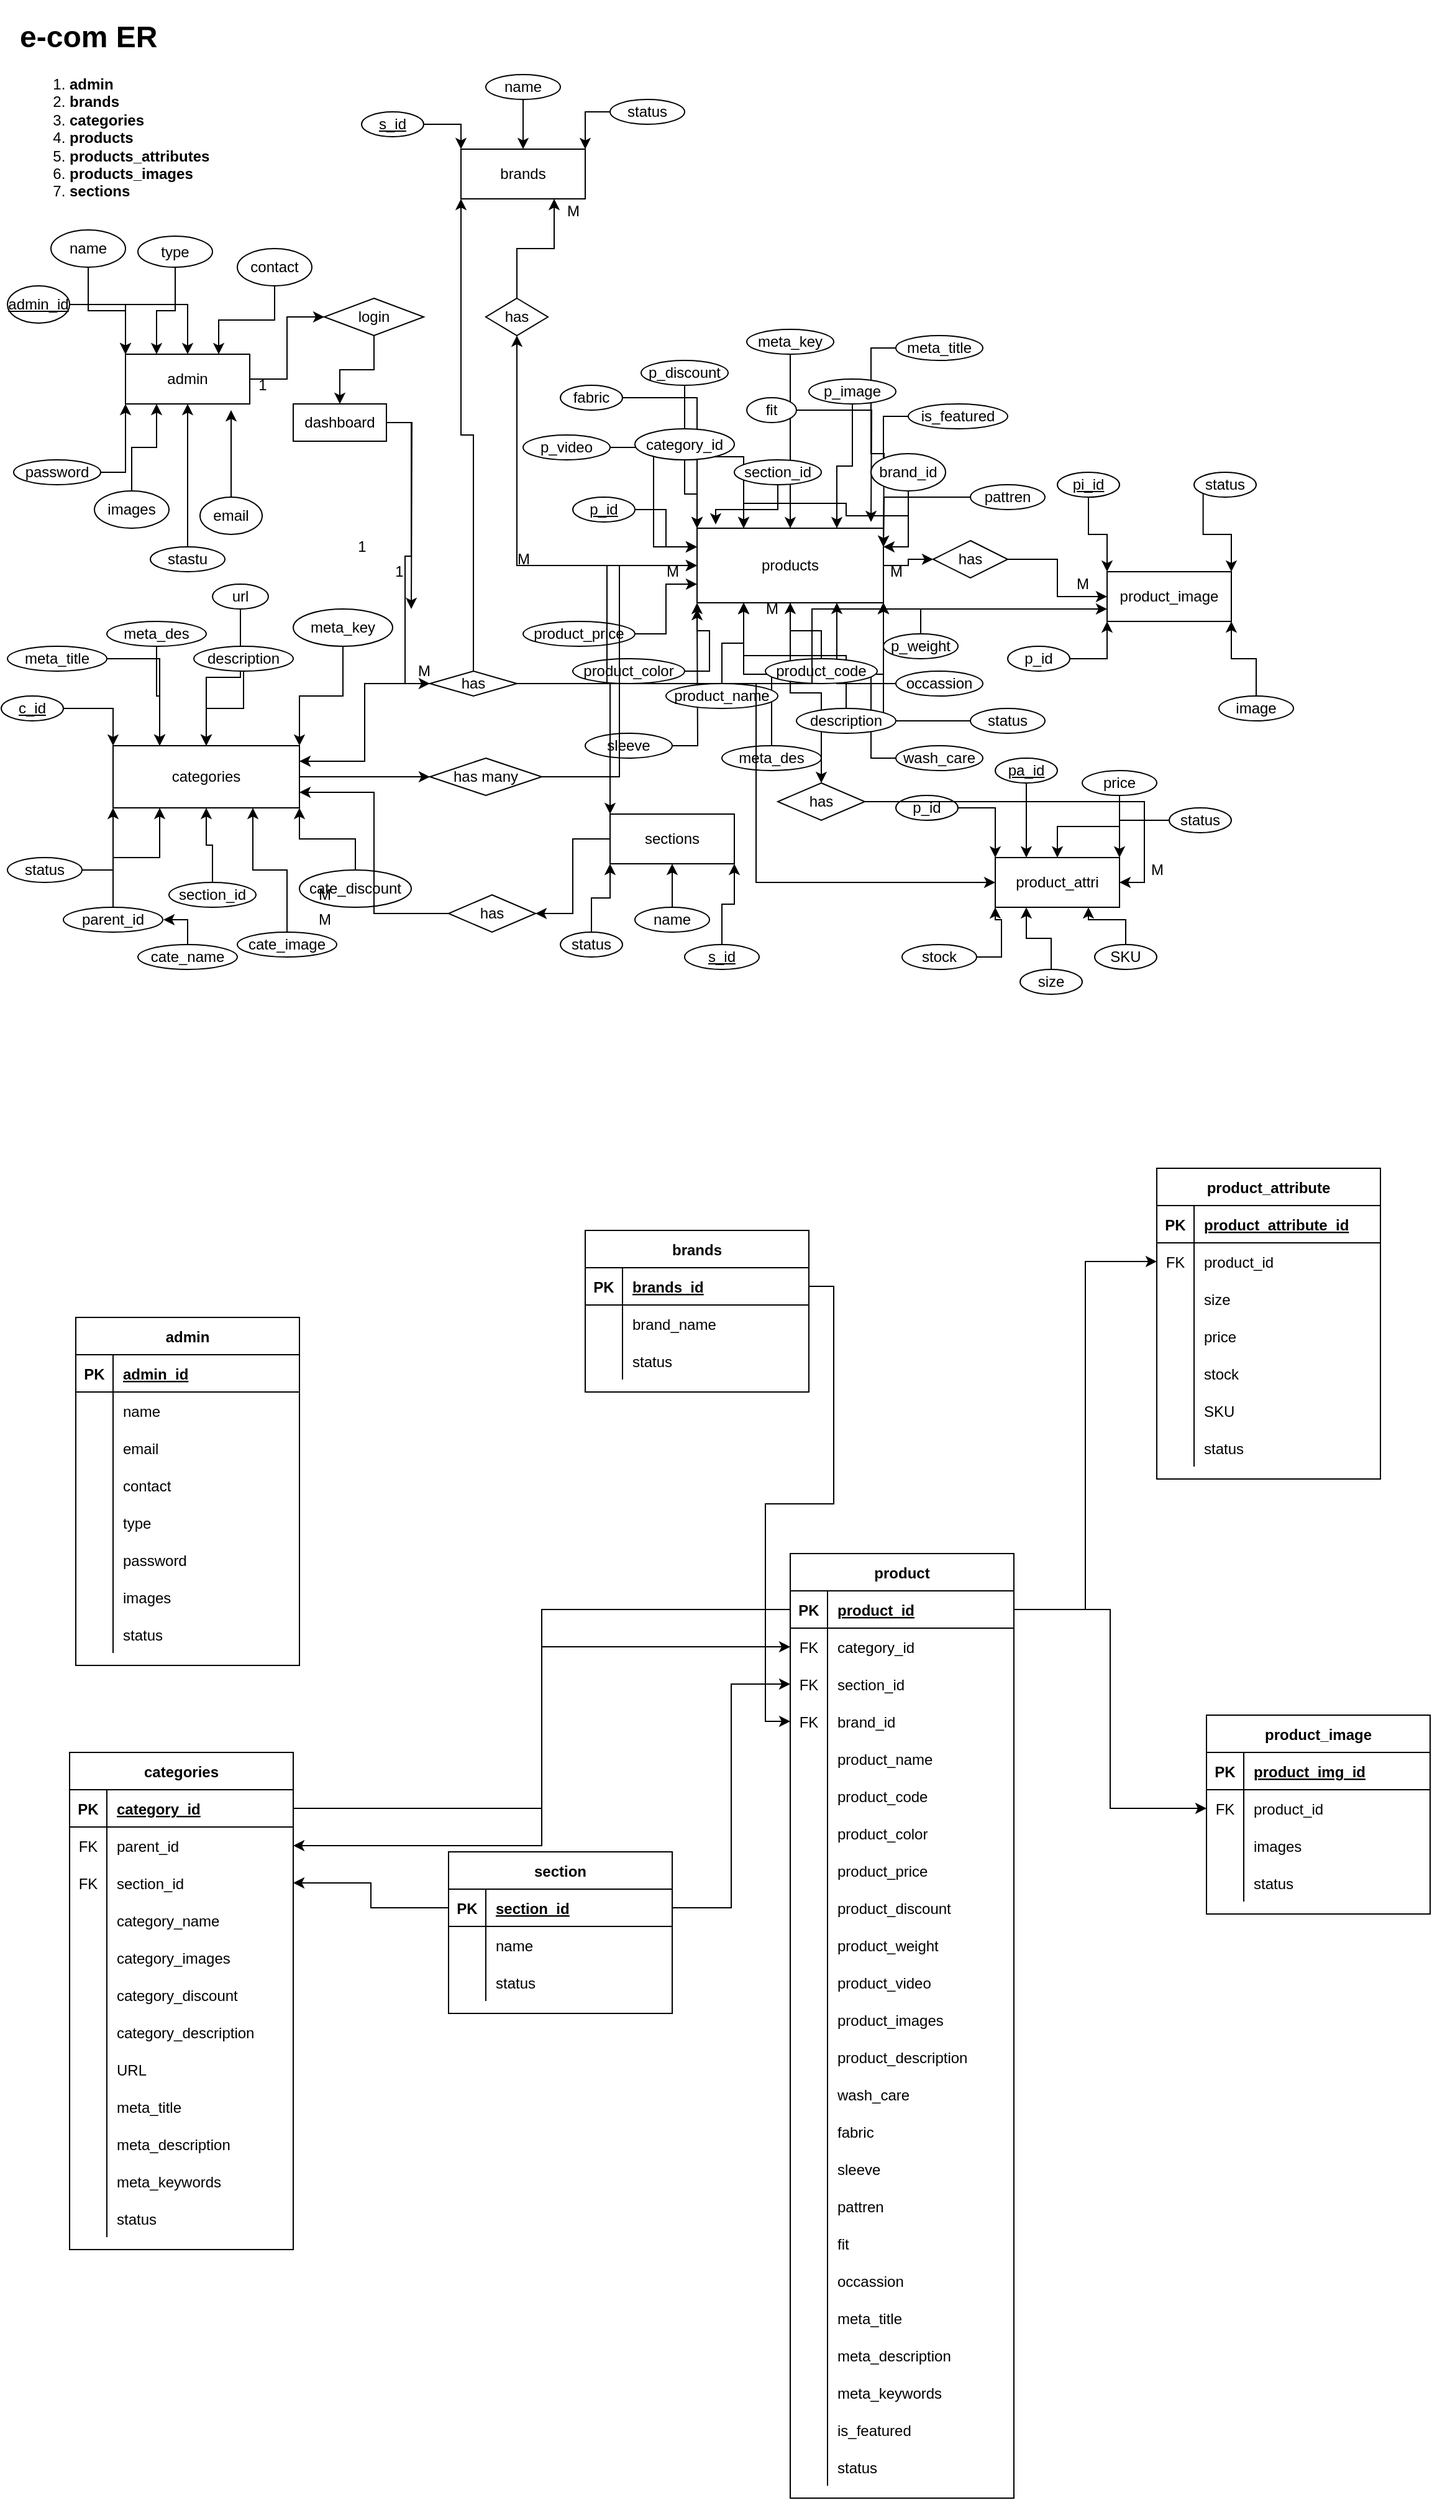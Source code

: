 <mxfile version="14.4.8" type="device"><diagram id="R2lEEEUBdFMjLlhIrx00" name="Page-1"><mxGraphModel dx="2417" dy="1836" grid="1" gridSize="10" guides="1" tooltips="1" connect="1" arrows="1" fold="1" page="1" pageScale="1" pageWidth="850" pageHeight="1100" math="0" shadow="0" extFonts="Permanent Marker^https://fonts.googleapis.com/css?family=Permanent+Marker"><root><mxCell id="0"/><mxCell id="1" parent="0"/><mxCell id="kaRymp707BgnHyos7QRt-2" value="&lt;h1&gt;e-com ER&lt;/h1&gt;&lt;div&gt;&lt;ol&gt;&lt;li&gt;&lt;b&gt;admin&lt;/b&gt;&amp;nbsp;&lt;/li&gt;&lt;li&gt;&lt;b&gt;brands&lt;/b&gt;&lt;/li&gt;&lt;li&gt;&lt;b&gt;categories&lt;/b&gt;&lt;/li&gt;&lt;li&gt;&lt;b&gt;products&lt;/b&gt;&lt;/li&gt;&lt;li&gt;&lt;b&gt;products_attributes&lt;/b&gt;&lt;/li&gt;&lt;li&gt;&lt;b&gt;products_images&lt;/b&gt;&lt;/li&gt;&lt;li&gt;&lt;b&gt;sections&lt;/b&gt;&lt;/li&gt;&lt;/ol&gt;&lt;/div&gt;" style="text;html=1;strokeColor=none;fillColor=none;spacing=5;spacingTop=-20;whiteSpace=wrap;overflow=hidden;rounded=0;" parent="1" vertex="1"><mxGeometry x="-830" y="-1080" width="190" height="160" as="geometry"/></mxCell><mxCell id="5x4mb-Ou5mXPCeMYpnxW-79" style="edgeStyle=orthogonalEdgeStyle;rounded=0;orthogonalLoop=1;jettySize=auto;html=1;entryX=1;entryY=0.5;entryDx=0;entryDy=0;" parent="1" source="kaRymp707BgnHyos7QRt-3" target="5x4mb-Ou5mXPCeMYpnxW-78" edge="1"><mxGeometry relative="1" as="geometry"/></mxCell><mxCell id="kaRymp707BgnHyos7QRt-3" value="sections" style="whiteSpace=wrap;html=1;align=center;" parent="1" vertex="1"><mxGeometry x="-350" y="-435" width="100" height="40" as="geometry"/></mxCell><mxCell id="kaRymp707BgnHyos7QRt-4" value="product_image" style="whiteSpace=wrap;html=1;align=center;" parent="1" vertex="1"><mxGeometry x="50" y="-630" width="100" height="40" as="geometry"/></mxCell><mxCell id="kaRymp707BgnHyos7QRt-5" value="product_attri" style="whiteSpace=wrap;html=1;align=center;" parent="1" vertex="1"><mxGeometry x="-40" y="-400" width="100" height="40" as="geometry"/></mxCell><mxCell id="5x4mb-Ou5mXPCeMYpnxW-77" style="edgeStyle=orthogonalEdgeStyle;rounded=0;orthogonalLoop=1;jettySize=auto;html=1;entryX=0.5;entryY=1;entryDx=0;entryDy=0;" parent="1" source="kaRymp707BgnHyos7QRt-6" target="5x4mb-Ou5mXPCeMYpnxW-75" edge="1"><mxGeometry relative="1" as="geometry"/></mxCell><mxCell id="5x4mb-Ou5mXPCeMYpnxW-86" style="edgeStyle=orthogonalEdgeStyle;rounded=0;orthogonalLoop=1;jettySize=auto;html=1;" parent="1" source="kaRymp707BgnHyos7QRt-6" target="5x4mb-Ou5mXPCeMYpnxW-85" edge="1"><mxGeometry relative="1" as="geometry"/></mxCell><mxCell id="5x4mb-Ou5mXPCeMYpnxW-89" style="edgeStyle=orthogonalEdgeStyle;rounded=0;orthogonalLoop=1;jettySize=auto;html=1;entryX=0.5;entryY=0;entryDx=0;entryDy=0;" parent="1" source="kaRymp707BgnHyos7QRt-6" target="5x4mb-Ou5mXPCeMYpnxW-88" edge="1"><mxGeometry relative="1" as="geometry"/></mxCell><mxCell id="kaRymp707BgnHyos7QRt-6" value="products" style="whiteSpace=wrap;html=1;align=center;" parent="1" vertex="1"><mxGeometry x="-280" y="-665" width="150" height="60" as="geometry"/></mxCell><mxCell id="5x4mb-Ou5mXPCeMYpnxW-84" style="edgeStyle=orthogonalEdgeStyle;rounded=0;orthogonalLoop=1;jettySize=auto;html=1;entryX=0;entryY=0.5;entryDx=0;entryDy=0;" parent="1" source="kaRymp707BgnHyos7QRt-7" target="5x4mb-Ou5mXPCeMYpnxW-81" edge="1"><mxGeometry relative="1" as="geometry"/></mxCell><mxCell id="kaRymp707BgnHyos7QRt-7" value="categories" style="whiteSpace=wrap;html=1;align=center;" parent="1" vertex="1"><mxGeometry x="-750" y="-490" width="150" height="50" as="geometry"/></mxCell><mxCell id="kaRymp707BgnHyos7QRt-8" value="brands" style="whiteSpace=wrap;html=1;align=center;" parent="1" vertex="1"><mxGeometry x="-470" y="-970" width="100" height="40" as="geometry"/></mxCell><mxCell id="5x4mb-Ou5mXPCeMYpnxW-62" style="edgeStyle=orthogonalEdgeStyle;rounded=0;orthogonalLoop=1;jettySize=auto;html=1;entryX=0;entryY=0.5;entryDx=0;entryDy=0;" parent="1" source="kaRymp707BgnHyos7QRt-9" target="5x4mb-Ou5mXPCeMYpnxW-61" edge="1"><mxGeometry relative="1" as="geometry"/></mxCell><mxCell id="kaRymp707BgnHyos7QRt-9" value="admin" style="whiteSpace=wrap;html=1;align=center;" parent="1" vertex="1"><mxGeometry x="-740" y="-805" width="100" height="40" as="geometry"/></mxCell><mxCell id="zd7IsxwvYs7lIAgcJW1f-29" style="edgeStyle=orthogonalEdgeStyle;rounded=0;orthogonalLoop=1;jettySize=auto;html=1;entryX=0.5;entryY=1;entryDx=0;entryDy=0;" parent="1" source="z2D5T3RCp9LCKGfHhDiU-2" target="kaRymp707BgnHyos7QRt-9" edge="1"><mxGeometry relative="1" as="geometry"/></mxCell><mxCell id="z2D5T3RCp9LCKGfHhDiU-2" value="stastu" style="ellipse;whiteSpace=wrap;html=1;align=center;" parent="1" vertex="1"><mxGeometry x="-720" y="-650" width="60" height="20" as="geometry"/></mxCell><mxCell id="z2D5T3RCp9LCKGfHhDiU-21" style="edgeStyle=orthogonalEdgeStyle;rounded=0;orthogonalLoop=1;jettySize=auto;html=1;entryX=0.25;entryY=1;entryDx=0;entryDy=0;" parent="1" source="z2D5T3RCp9LCKGfHhDiU-3" target="kaRymp707BgnHyos7QRt-9" edge="1"><mxGeometry relative="1" as="geometry"/></mxCell><mxCell id="z2D5T3RCp9LCKGfHhDiU-3" value="images" style="ellipse;whiteSpace=wrap;html=1;align=center;" parent="1" vertex="1"><mxGeometry x="-765" y="-695" width="60" height="30" as="geometry"/></mxCell><mxCell id="z2D5T3RCp9LCKGfHhDiU-17" style="edgeStyle=orthogonalEdgeStyle;rounded=0;orthogonalLoop=1;jettySize=auto;html=1;entryX=0;entryY=1;entryDx=0;entryDy=0;" parent="1" source="z2D5T3RCp9LCKGfHhDiU-4" target="kaRymp707BgnHyos7QRt-9" edge="1"><mxGeometry relative="1" as="geometry"/></mxCell><mxCell id="z2D5T3RCp9LCKGfHhDiU-4" value="password" style="ellipse;whiteSpace=wrap;html=1;align=center;" parent="1" vertex="1"><mxGeometry x="-830" y="-720" width="70" height="20" as="geometry"/></mxCell><mxCell id="z2D5T3RCp9LCKGfHhDiU-22" style="edgeStyle=orthogonalEdgeStyle;rounded=0;orthogonalLoop=1;jettySize=auto;html=1;entryX=0.85;entryY=1.125;entryDx=0;entryDy=0;entryPerimeter=0;" parent="1" source="z2D5T3RCp9LCKGfHhDiU-5" target="kaRymp707BgnHyos7QRt-9" edge="1"><mxGeometry relative="1" as="geometry"/></mxCell><mxCell id="z2D5T3RCp9LCKGfHhDiU-5" value="email" style="ellipse;whiteSpace=wrap;html=1;align=center;" parent="1" vertex="1"><mxGeometry x="-680" y="-690" width="50" height="30" as="geometry"/></mxCell><mxCell id="z2D5T3RCp9LCKGfHhDiU-16" style="edgeStyle=orthogonalEdgeStyle;rounded=0;orthogonalLoop=1;jettySize=auto;html=1;entryX=0.75;entryY=0;entryDx=0;entryDy=0;" parent="1" source="z2D5T3RCp9LCKGfHhDiU-6" target="kaRymp707BgnHyos7QRt-9" edge="1"><mxGeometry relative="1" as="geometry"/></mxCell><mxCell id="z2D5T3RCp9LCKGfHhDiU-6" value="contact" style="ellipse;whiteSpace=wrap;html=1;align=center;" parent="1" vertex="1"><mxGeometry x="-650" y="-890" width="60" height="30" as="geometry"/></mxCell><mxCell id="z2D5T3RCp9LCKGfHhDiU-15" style="edgeStyle=orthogonalEdgeStyle;rounded=0;orthogonalLoop=1;jettySize=auto;html=1;entryX=0.25;entryY=0;entryDx=0;entryDy=0;" parent="1" source="z2D5T3RCp9LCKGfHhDiU-7" target="kaRymp707BgnHyos7QRt-9" edge="1"><mxGeometry relative="1" as="geometry"/></mxCell><mxCell id="z2D5T3RCp9LCKGfHhDiU-7" value="type" style="ellipse;whiteSpace=wrap;html=1;align=center;" parent="1" vertex="1"><mxGeometry x="-730" y="-900" width="60" height="25" as="geometry"/></mxCell><mxCell id="z2D5T3RCp9LCKGfHhDiU-14" style="edgeStyle=orthogonalEdgeStyle;rounded=0;orthogonalLoop=1;jettySize=auto;html=1;entryX=0;entryY=0;entryDx=0;entryDy=0;" parent="1" source="z2D5T3RCp9LCKGfHhDiU-8" target="kaRymp707BgnHyos7QRt-9" edge="1"><mxGeometry relative="1" as="geometry"/></mxCell><mxCell id="z2D5T3RCp9LCKGfHhDiU-8" value="name" style="ellipse;whiteSpace=wrap;html=1;align=center;" parent="1" vertex="1"><mxGeometry x="-800" y="-905" width="60" height="30" as="geometry"/></mxCell><mxCell id="z2D5T3RCp9LCKGfHhDiU-13" value="" style="edgeStyle=orthogonalEdgeStyle;rounded=0;orthogonalLoop=1;jettySize=auto;html=1;" parent="1" source="z2D5T3RCp9LCKGfHhDiU-9" target="kaRymp707BgnHyos7QRt-9" edge="1"><mxGeometry relative="1" as="geometry"/></mxCell><mxCell id="5x4mb-Ou5mXPCeMYpnxW-56" style="edgeStyle=orthogonalEdgeStyle;rounded=0;orthogonalLoop=1;jettySize=auto;html=1;entryX=0;entryY=0;entryDx=0;entryDy=0;" parent="1" source="z2D5T3RCp9LCKGfHhDiU-9" target="kaRymp707BgnHyos7QRt-9" edge="1"><mxGeometry relative="1" as="geometry"/></mxCell><mxCell id="z2D5T3RCp9LCKGfHhDiU-9" value="admin_id" style="ellipse;whiteSpace=wrap;html=1;align=center;fontStyle=4;" parent="1" vertex="1"><mxGeometry x="-835" y="-860" width="50" height="30" as="geometry"/></mxCell><mxCell id="zd7IsxwvYs7lIAgcJW1f-28" style="edgeStyle=orthogonalEdgeStyle;rounded=0;orthogonalLoop=1;jettySize=auto;html=1;entryX=1;entryY=1;entryDx=0;entryDy=0;" parent="1" source="z2D5T3RCp9LCKGfHhDiU-24" target="kaRymp707BgnHyos7QRt-6" edge="1"><mxGeometry relative="1" as="geometry"/></mxCell><mxCell id="z2D5T3RCp9LCKGfHhDiU-24" value="status" style="ellipse;whiteSpace=wrap;html=1;align=center;" parent="1" vertex="1"><mxGeometry x="-60" y="-520" width="60" height="20" as="geometry"/></mxCell><mxCell id="zd7IsxwvYs7lIAgcJW1f-19" style="edgeStyle=orthogonalEdgeStyle;rounded=0;orthogonalLoop=1;jettySize=auto;html=1;entryX=1;entryY=0.25;entryDx=0;entryDy=0;" parent="1" source="z2D5T3RCp9LCKGfHhDiU-25" target="kaRymp707BgnHyos7QRt-6" edge="1"><mxGeometry relative="1" as="geometry"/></mxCell><mxCell id="z2D5T3RCp9LCKGfHhDiU-25" value="is_featured" style="ellipse;whiteSpace=wrap;html=1;align=center;" parent="1" vertex="1"><mxGeometry x="-110" y="-765" width="80" height="20" as="geometry"/></mxCell><mxCell id="zd7IsxwvYs7lIAgcJW1f-25" style="edgeStyle=orthogonalEdgeStyle;rounded=0;orthogonalLoop=1;jettySize=auto;html=1;entryX=0.5;entryY=0;entryDx=0;entryDy=0;" parent="1" source="z2D5T3RCp9LCKGfHhDiU-26" target="kaRymp707BgnHyos7QRt-6" edge="1"><mxGeometry relative="1" as="geometry"/></mxCell><mxCell id="z2D5T3RCp9LCKGfHhDiU-26" value="meta_key" style="ellipse;whiteSpace=wrap;html=1;align=center;" parent="1" vertex="1"><mxGeometry x="-240" y="-825" width="70" height="20" as="geometry"/></mxCell><mxCell id="zd7IsxwvYs7lIAgcJW1f-22" style="edgeStyle=orthogonalEdgeStyle;rounded=0;orthogonalLoop=1;jettySize=auto;html=1;entryX=0.25;entryY=1;entryDx=0;entryDy=0;" parent="1" source="z2D5T3RCp9LCKGfHhDiU-27" target="kaRymp707BgnHyos7QRt-6" edge="1"><mxGeometry relative="1" as="geometry"/></mxCell><mxCell id="z2D5T3RCp9LCKGfHhDiU-27" value="meta_des" style="ellipse;whiteSpace=wrap;html=1;align=center;" parent="1" vertex="1"><mxGeometry x="-260" y="-490" width="80" height="20" as="geometry"/></mxCell><mxCell id="zd7IsxwvYs7lIAgcJW1f-26" style="edgeStyle=orthogonalEdgeStyle;rounded=0;orthogonalLoop=1;jettySize=auto;html=1;" parent="1" source="z2D5T3RCp9LCKGfHhDiU-28" edge="1"><mxGeometry relative="1" as="geometry"><mxPoint x="-130" y="-650" as="targetPoint"/></mxGeometry></mxCell><mxCell id="z2D5T3RCp9LCKGfHhDiU-28" value="meta_title" style="ellipse;whiteSpace=wrap;html=1;align=center;" parent="1" vertex="1"><mxGeometry x="-120" y="-820" width="70" height="20" as="geometry"/></mxCell><mxCell id="zd7IsxwvYs7lIAgcJW1f-15" style="edgeStyle=orthogonalEdgeStyle;rounded=0;orthogonalLoop=1;jettySize=auto;html=1;entryX=0.75;entryY=1;entryDx=0;entryDy=0;" parent="1" source="z2D5T3RCp9LCKGfHhDiU-29" target="kaRymp707BgnHyos7QRt-6" edge="1"><mxGeometry relative="1" as="geometry"/></mxCell><mxCell id="z2D5T3RCp9LCKGfHhDiU-29" value="occassion" style="ellipse;whiteSpace=wrap;html=1;align=center;" parent="1" vertex="1"><mxGeometry x="-120" y="-550" width="70" height="20" as="geometry"/></mxCell><mxCell id="zd7IsxwvYs7lIAgcJW1f-10" style="edgeStyle=orthogonalEdgeStyle;rounded=0;orthogonalLoop=1;jettySize=auto;html=1;" parent="1" source="z2D5T3RCp9LCKGfHhDiU-30" edge="1"><mxGeometry relative="1" as="geometry"><mxPoint x="-140" y="-670" as="targetPoint"/></mxGeometry></mxCell><mxCell id="z2D5T3RCp9LCKGfHhDiU-30" value="fit" style="ellipse;whiteSpace=wrap;html=1;align=center;" parent="1" vertex="1"><mxGeometry x="-240" y="-770" width="40" height="20" as="geometry"/></mxCell><mxCell id="zd7IsxwvYs7lIAgcJW1f-17" style="edgeStyle=orthogonalEdgeStyle;rounded=0;orthogonalLoop=1;jettySize=auto;html=1;" parent="1" source="z2D5T3RCp9LCKGfHhDiU-31" edge="1"><mxGeometry relative="1" as="geometry"><mxPoint x="-280" y="-600" as="targetPoint"/></mxGeometry></mxCell><mxCell id="z2D5T3RCp9LCKGfHhDiU-31" value="sleeve" style="ellipse;whiteSpace=wrap;html=1;align=center;" parent="1" vertex="1"><mxGeometry x="-370" y="-500" width="70" height="20" as="geometry"/></mxCell><mxCell id="zd7IsxwvYs7lIAgcJW1f-27" style="edgeStyle=orthogonalEdgeStyle;rounded=0;orthogonalLoop=1;jettySize=auto;html=1;" parent="1" source="z2D5T3RCp9LCKGfHhDiU-32" edge="1"><mxGeometry relative="1" as="geometry"><mxPoint x="-130" y="-650" as="targetPoint"/></mxGeometry></mxCell><mxCell id="z2D5T3RCp9LCKGfHhDiU-32" value="pattren" style="ellipse;whiteSpace=wrap;html=1;align=center;" parent="1" vertex="1"><mxGeometry x="-60" y="-700" width="60" height="20" as="geometry"/></mxCell><mxCell id="zd7IsxwvYs7lIAgcJW1f-24" style="edgeStyle=orthogonalEdgeStyle;rounded=0;orthogonalLoop=1;jettySize=auto;html=1;entryX=0;entryY=0;entryDx=0;entryDy=0;" parent="1" source="z2D5T3RCp9LCKGfHhDiU-33" target="kaRymp707BgnHyos7QRt-6" edge="1"><mxGeometry relative="1" as="geometry"/></mxCell><mxCell id="z2D5T3RCp9LCKGfHhDiU-33" value="fabric" style="ellipse;whiteSpace=wrap;html=1;align=center;" parent="1" vertex="1"><mxGeometry x="-390" y="-780" width="50" height="20" as="geometry"/></mxCell><mxCell id="zd7IsxwvYs7lIAgcJW1f-23" style="edgeStyle=orthogonalEdgeStyle;rounded=0;orthogonalLoop=1;jettySize=auto;html=1;entryX=1;entryY=1;entryDx=0;entryDy=0;" parent="1" source="z2D5T3RCp9LCKGfHhDiU-34" target="kaRymp707BgnHyos7QRt-6" edge="1"><mxGeometry relative="1" as="geometry"/></mxCell><mxCell id="z2D5T3RCp9LCKGfHhDiU-34" value="wash_care" style="ellipse;whiteSpace=wrap;html=1;align=center;" parent="1" vertex="1"><mxGeometry x="-120" y="-490" width="70" height="20" as="geometry"/></mxCell><mxCell id="zd7IsxwvYs7lIAgcJW1f-14" style="edgeStyle=orthogonalEdgeStyle;rounded=0;orthogonalLoop=1;jettySize=auto;html=1;entryX=0.25;entryY=1;entryDx=0;entryDy=0;" parent="1" source="z2D5T3RCp9LCKGfHhDiU-35" target="kaRymp707BgnHyos7QRt-6" edge="1"><mxGeometry relative="1" as="geometry"/></mxCell><mxCell id="z2D5T3RCp9LCKGfHhDiU-35" value="description" style="ellipse;whiteSpace=wrap;html=1;align=center;" parent="1" vertex="1"><mxGeometry x="-200" y="-520" width="80" height="20" as="geometry"/></mxCell><mxCell id="zd7IsxwvYs7lIAgcJW1f-5" style="edgeStyle=orthogonalEdgeStyle;rounded=0;orthogonalLoop=1;jettySize=auto;html=1;entryX=0.75;entryY=0;entryDx=0;entryDy=0;" parent="1" source="z2D5T3RCp9LCKGfHhDiU-36" target="kaRymp707BgnHyos7QRt-6" edge="1"><mxGeometry relative="1" as="geometry"/></mxCell><mxCell id="z2D5T3RCp9LCKGfHhDiU-36" value="p_image" style="ellipse;whiteSpace=wrap;html=1;align=center;" parent="1" vertex="1"><mxGeometry x="-190" y="-785" width="70" height="20" as="geometry"/></mxCell><mxCell id="zd7IsxwvYs7lIAgcJW1f-21" style="edgeStyle=orthogonalEdgeStyle;rounded=0;orthogonalLoop=1;jettySize=auto;html=1;entryX=0;entryY=0.25;entryDx=0;entryDy=0;" parent="1" source="z2D5T3RCp9LCKGfHhDiU-37" target="kaRymp707BgnHyos7QRt-6" edge="1"><mxGeometry relative="1" as="geometry"/></mxCell><mxCell id="z2D5T3RCp9LCKGfHhDiU-37" value="p_video" style="ellipse;whiteSpace=wrap;html=1;align=center;" parent="1" vertex="1"><mxGeometry x="-420" y="-740" width="70" height="20" as="geometry"/></mxCell><mxCell id="zd7IsxwvYs7lIAgcJW1f-18" style="edgeStyle=orthogonalEdgeStyle;rounded=0;orthogonalLoop=1;jettySize=auto;html=1;entryX=1;entryY=1;entryDx=0;entryDy=0;" parent="1" source="z2D5T3RCp9LCKGfHhDiU-38" target="kaRymp707BgnHyos7QRt-6" edge="1"><mxGeometry relative="1" as="geometry"/></mxCell><mxCell id="z2D5T3RCp9LCKGfHhDiU-38" value="p_weight" style="ellipse;whiteSpace=wrap;html=1;align=center;" parent="1" vertex="1"><mxGeometry x="-130" y="-580" width="60" height="20" as="geometry"/></mxCell><mxCell id="zd7IsxwvYs7lIAgcJW1f-13" style="edgeStyle=orthogonalEdgeStyle;rounded=0;orthogonalLoop=1;jettySize=auto;html=1;entryX=0.25;entryY=0;entryDx=0;entryDy=0;" parent="1" source="z2D5T3RCp9LCKGfHhDiU-39" target="kaRymp707BgnHyos7QRt-6" edge="1"><mxGeometry relative="1" as="geometry"/></mxCell><mxCell id="z2D5T3RCp9LCKGfHhDiU-39" value="p_discount" style="ellipse;whiteSpace=wrap;html=1;align=center;" parent="1" vertex="1"><mxGeometry x="-325" y="-800" width="70" height="20" as="geometry"/></mxCell><mxCell id="zd7IsxwvYs7lIAgcJW1f-7" style="edgeStyle=orthogonalEdgeStyle;rounded=0;orthogonalLoop=1;jettySize=auto;html=1;entryX=0;entryY=0.75;entryDx=0;entryDy=0;" parent="1" source="z2D5T3RCp9LCKGfHhDiU-40" target="kaRymp707BgnHyos7QRt-6" edge="1"><mxGeometry relative="1" as="geometry"/></mxCell><mxCell id="z2D5T3RCp9LCKGfHhDiU-40" value="product_price" style="ellipse;whiteSpace=wrap;html=1;align=center;" parent="1" vertex="1"><mxGeometry x="-420" y="-590" width="90" height="20" as="geometry"/></mxCell><mxCell id="zd7IsxwvYs7lIAgcJW1f-8" style="edgeStyle=orthogonalEdgeStyle;rounded=0;orthogonalLoop=1;jettySize=auto;html=1;entryX=0;entryY=1;entryDx=0;entryDy=0;" parent="1" source="z2D5T3RCp9LCKGfHhDiU-41" target="kaRymp707BgnHyos7QRt-6" edge="1"><mxGeometry relative="1" as="geometry"/></mxCell><mxCell id="z2D5T3RCp9LCKGfHhDiU-41" value="product_color" style="ellipse;whiteSpace=wrap;html=1;align=center;" parent="1" vertex="1"><mxGeometry x="-380" y="-560" width="90" height="20" as="geometry"/></mxCell><mxCell id="zd7IsxwvYs7lIAgcJW1f-11" style="edgeStyle=orthogonalEdgeStyle;rounded=0;orthogonalLoop=1;jettySize=auto;html=1;" parent="1" source="z2D5T3RCp9LCKGfHhDiU-42" target="kaRymp707BgnHyos7QRt-6" edge="1"><mxGeometry relative="1" as="geometry"/></mxCell><mxCell id="z2D5T3RCp9LCKGfHhDiU-42" value="product_code" style="ellipse;whiteSpace=wrap;html=1;align=center;" parent="1" vertex="1"><mxGeometry x="-225" y="-560" width="90" height="20" as="geometry"/></mxCell><mxCell id="zd7IsxwvYs7lIAgcJW1f-9" style="edgeStyle=orthogonalEdgeStyle;rounded=0;orthogonalLoop=1;jettySize=auto;html=1;entryX=0.25;entryY=1;entryDx=0;entryDy=0;" parent="1" source="z2D5T3RCp9LCKGfHhDiU-43" target="kaRymp707BgnHyos7QRt-6" edge="1"><mxGeometry relative="1" as="geometry"/></mxCell><mxCell id="z2D5T3RCp9LCKGfHhDiU-43" value="product_name" style="ellipse;whiteSpace=wrap;html=1;align=center;" parent="1" vertex="1"><mxGeometry x="-305" y="-540" width="90" height="20" as="geometry"/></mxCell><mxCell id="zd7IsxwvYs7lIAgcJW1f-2" style="edgeStyle=orthogonalEdgeStyle;rounded=0;orthogonalLoop=1;jettySize=auto;html=1;entryX=0;entryY=0;entryDx=0;entryDy=0;" parent="1" source="z2D5T3RCp9LCKGfHhDiU-44" target="kaRymp707BgnHyos7QRt-6" edge="1"><mxGeometry relative="1" as="geometry"/></mxCell><mxCell id="z2D5T3RCp9LCKGfHhDiU-44" value="category_id" style="ellipse;whiteSpace=wrap;html=1;align=center;" parent="1" vertex="1"><mxGeometry x="-330" y="-745" width="80" height="25" as="geometry"/></mxCell><mxCell id="zd7IsxwvYs7lIAgcJW1f-4" style="edgeStyle=orthogonalEdgeStyle;rounded=0;orthogonalLoop=1;jettySize=auto;html=1;entryX=0.25;entryY=0;entryDx=0;entryDy=0;" parent="1" source="z2D5T3RCp9LCKGfHhDiU-45" target="kaRymp707BgnHyos7QRt-6" edge="1"><mxGeometry relative="1" as="geometry"/></mxCell><mxCell id="z2D5T3RCp9LCKGfHhDiU-45" value="brand_id" style="ellipse;whiteSpace=wrap;html=1;align=center;" parent="1" vertex="1"><mxGeometry x="-140" y="-725" width="60" height="30" as="geometry"/></mxCell><mxCell id="zd7IsxwvYs7lIAgcJW1f-3" style="edgeStyle=orthogonalEdgeStyle;rounded=0;orthogonalLoop=1;jettySize=auto;html=1;entryX=0.1;entryY=-0.05;entryDx=0;entryDy=0;entryPerimeter=0;" parent="1" source="z2D5T3RCp9LCKGfHhDiU-46" target="kaRymp707BgnHyos7QRt-6" edge="1"><mxGeometry relative="1" as="geometry"/></mxCell><mxCell id="z2D5T3RCp9LCKGfHhDiU-46" value="section_id" style="ellipse;whiteSpace=wrap;html=1;align=center;" parent="1" vertex="1"><mxGeometry x="-250" y="-720" width="70" height="20" as="geometry"/></mxCell><mxCell id="zd7IsxwvYs7lIAgcJW1f-1" style="edgeStyle=orthogonalEdgeStyle;rounded=0;orthogonalLoop=1;jettySize=auto;html=1;entryX=0;entryY=0.25;entryDx=0;entryDy=0;" parent="1" source="z2D5T3RCp9LCKGfHhDiU-47" target="kaRymp707BgnHyos7QRt-6" edge="1"><mxGeometry relative="1" as="geometry"/></mxCell><mxCell id="z2D5T3RCp9LCKGfHhDiU-47" value="p_id" style="ellipse;whiteSpace=wrap;html=1;align=center;fontStyle=4;" parent="1" vertex="1"><mxGeometry x="-380" y="-690" width="50" height="20" as="geometry"/></mxCell><mxCell id="5x4mb-Ou5mXPCeMYpnxW-12" style="edgeStyle=orthogonalEdgeStyle;rounded=0;orthogonalLoop=1;jettySize=auto;html=1;entryX=1;entryY=0;entryDx=0;entryDy=0;" parent="1" source="zd7IsxwvYs7lIAgcJW1f-30" target="kaRymp707BgnHyos7QRt-7" edge="1"><mxGeometry relative="1" as="geometry"/></mxCell><mxCell id="zd7IsxwvYs7lIAgcJW1f-30" value="meta_key" style="ellipse;whiteSpace=wrap;html=1;align=center;" parent="1" vertex="1"><mxGeometry x="-605" y="-600" width="80" height="30" as="geometry"/></mxCell><mxCell id="5x4mb-Ou5mXPCeMYpnxW-4" style="edgeStyle=orthogonalEdgeStyle;rounded=0;orthogonalLoop=1;jettySize=auto;html=1;entryX=0.25;entryY=0;entryDx=0;entryDy=0;" parent="1" source="zd7IsxwvYs7lIAgcJW1f-31" target="kaRymp707BgnHyos7QRt-7" edge="1"><mxGeometry relative="1" as="geometry"/></mxCell><mxCell id="zd7IsxwvYs7lIAgcJW1f-31" value="meta_des" style="ellipse;whiteSpace=wrap;html=1;align=center;" parent="1" vertex="1"><mxGeometry x="-755" y="-590" width="80" height="20" as="geometry"/></mxCell><mxCell id="5x4mb-Ou5mXPCeMYpnxW-3" style="edgeStyle=orthogonalEdgeStyle;rounded=0;orthogonalLoop=1;jettySize=auto;html=1;entryX=0.25;entryY=0;entryDx=0;entryDy=0;" parent="1" source="zd7IsxwvYs7lIAgcJW1f-32" target="kaRymp707BgnHyos7QRt-7" edge="1"><mxGeometry relative="1" as="geometry"/></mxCell><mxCell id="zd7IsxwvYs7lIAgcJW1f-32" value="meta_title" style="ellipse;whiteSpace=wrap;html=1;align=center;" parent="1" vertex="1"><mxGeometry x="-835" y="-570" width="80" height="20" as="geometry"/></mxCell><mxCell id="5x4mb-Ou5mXPCeMYpnxW-8" style="edgeStyle=orthogonalEdgeStyle;rounded=0;orthogonalLoop=1;jettySize=auto;html=1;entryX=0.5;entryY=0;entryDx=0;entryDy=0;" parent="1" source="zd7IsxwvYs7lIAgcJW1f-33" target="kaRymp707BgnHyos7QRt-7" edge="1"><mxGeometry relative="1" as="geometry"/></mxCell><mxCell id="zd7IsxwvYs7lIAgcJW1f-33" value="url" style="ellipse;whiteSpace=wrap;html=1;align=center;" parent="1" vertex="1"><mxGeometry x="-670" y="-620" width="45" height="20" as="geometry"/></mxCell><mxCell id="5x4mb-Ou5mXPCeMYpnxW-5" style="edgeStyle=orthogonalEdgeStyle;rounded=0;orthogonalLoop=1;jettySize=auto;html=1;" parent="1" source="zd7IsxwvYs7lIAgcJW1f-34" target="kaRymp707BgnHyos7QRt-7" edge="1"><mxGeometry relative="1" as="geometry"/></mxCell><mxCell id="zd7IsxwvYs7lIAgcJW1f-34" value="description" style="ellipse;whiteSpace=wrap;html=1;align=center;" parent="1" vertex="1"><mxGeometry x="-685" y="-570" width="80" height="20" as="geometry"/></mxCell><mxCell id="5x4mb-Ou5mXPCeMYpnxW-14" style="edgeStyle=orthogonalEdgeStyle;rounded=0;orthogonalLoop=1;jettySize=auto;html=1;entryX=1;entryY=1;entryDx=0;entryDy=0;" parent="1" source="zd7IsxwvYs7lIAgcJW1f-35" target="kaRymp707BgnHyos7QRt-7" edge="1"><mxGeometry relative="1" as="geometry"/></mxCell><mxCell id="zd7IsxwvYs7lIAgcJW1f-35" value="cate_discount" style="ellipse;whiteSpace=wrap;html=1;align=center;" parent="1" vertex="1"><mxGeometry x="-600" y="-390" width="90" height="30" as="geometry"/></mxCell><mxCell id="5x4mb-Ou5mXPCeMYpnxW-13" style="edgeStyle=orthogonalEdgeStyle;rounded=0;orthogonalLoop=1;jettySize=auto;html=1;entryX=0.75;entryY=1;entryDx=0;entryDy=0;" parent="1" source="zd7IsxwvYs7lIAgcJW1f-36" target="kaRymp707BgnHyos7QRt-7" edge="1"><mxGeometry relative="1" as="geometry"/></mxCell><mxCell id="zd7IsxwvYs7lIAgcJW1f-36" value="cate_image" style="ellipse;whiteSpace=wrap;html=1;align=center;" parent="1" vertex="1"><mxGeometry x="-650" y="-340" width="80" height="20" as="geometry"/></mxCell><mxCell id="5x4mb-Ou5mXPCeMYpnxW-15" style="edgeStyle=orthogonalEdgeStyle;rounded=0;orthogonalLoop=1;jettySize=auto;html=1;" parent="1" source="zd7IsxwvYs7lIAgcJW1f-37" edge="1"><mxGeometry relative="1" as="geometry"><mxPoint x="-710" y="-350" as="targetPoint"/></mxGeometry></mxCell><mxCell id="zd7IsxwvYs7lIAgcJW1f-37" value="cate_name" style="ellipse;whiteSpace=wrap;html=1;align=center;" parent="1" vertex="1"><mxGeometry x="-730" y="-330" width="80" height="20" as="geometry"/></mxCell><mxCell id="5x4mb-Ou5mXPCeMYpnxW-11" style="edgeStyle=orthogonalEdgeStyle;rounded=0;orthogonalLoop=1;jettySize=auto;html=1;" parent="1" source="zd7IsxwvYs7lIAgcJW1f-38" target="kaRymp707BgnHyos7QRt-7" edge="1"><mxGeometry relative="1" as="geometry"/></mxCell><mxCell id="zd7IsxwvYs7lIAgcJW1f-38" value="section_id" style="ellipse;whiteSpace=wrap;html=1;align=center;" parent="1" vertex="1"><mxGeometry x="-705" y="-380" width="70" height="20" as="geometry"/></mxCell><mxCell id="5x4mb-Ou5mXPCeMYpnxW-10" style="edgeStyle=orthogonalEdgeStyle;rounded=0;orthogonalLoop=1;jettySize=auto;html=1;entryX=0.25;entryY=1;entryDx=0;entryDy=0;" parent="1" source="zd7IsxwvYs7lIAgcJW1f-39" target="kaRymp707BgnHyos7QRt-7" edge="1"><mxGeometry relative="1" as="geometry"/></mxCell><mxCell id="zd7IsxwvYs7lIAgcJW1f-39" value="parent_id" style="ellipse;whiteSpace=wrap;html=1;align=center;" parent="1" vertex="1"><mxGeometry x="-790" y="-360" width="80" height="20" as="geometry"/></mxCell><mxCell id="5x4mb-Ou5mXPCeMYpnxW-2" style="edgeStyle=orthogonalEdgeStyle;rounded=0;orthogonalLoop=1;jettySize=auto;html=1;entryX=0;entryY=0;entryDx=0;entryDy=0;" parent="1" source="zd7IsxwvYs7lIAgcJW1f-40" target="kaRymp707BgnHyos7QRt-7" edge="1"><mxGeometry relative="1" as="geometry"/></mxCell><mxCell id="zd7IsxwvYs7lIAgcJW1f-40" value="c_id" style="ellipse;whiteSpace=wrap;html=1;align=center;fontStyle=4;" parent="1" vertex="1"><mxGeometry x="-840" y="-530" width="50" height="20" as="geometry"/></mxCell><mxCell id="5x4mb-Ou5mXPCeMYpnxW-9" style="edgeStyle=orthogonalEdgeStyle;rounded=0;orthogonalLoop=1;jettySize=auto;html=1;entryX=0;entryY=1;entryDx=0;entryDy=0;" parent="1" source="zd7IsxwvYs7lIAgcJW1f-41" target="kaRymp707BgnHyos7QRt-7" edge="1"><mxGeometry relative="1" as="geometry"/></mxCell><mxCell id="zd7IsxwvYs7lIAgcJW1f-41" value="status" style="ellipse;whiteSpace=wrap;html=1;align=center;" parent="1" vertex="1"><mxGeometry x="-835" y="-400" width="60" height="20" as="geometry"/></mxCell><mxCell id="5x4mb-Ou5mXPCeMYpnxW-25" style="edgeStyle=orthogonalEdgeStyle;rounded=0;orthogonalLoop=1;jettySize=auto;html=1;entryX=1;entryY=0;entryDx=0;entryDy=0;" parent="1" source="5x4mb-Ou5mXPCeMYpnxW-16" target="kaRymp707BgnHyos7QRt-8" edge="1"><mxGeometry relative="1" as="geometry"/></mxCell><mxCell id="5x4mb-Ou5mXPCeMYpnxW-16" value="status" style="ellipse;whiteSpace=wrap;html=1;align=center;" parent="1" vertex="1"><mxGeometry x="-350" y="-1010" width="60" height="20" as="geometry"/></mxCell><mxCell id="5x4mb-Ou5mXPCeMYpnxW-24" style="edgeStyle=orthogonalEdgeStyle;rounded=0;orthogonalLoop=1;jettySize=auto;html=1;" parent="1" source="5x4mb-Ou5mXPCeMYpnxW-17" target="kaRymp707BgnHyos7QRt-8" edge="1"><mxGeometry relative="1" as="geometry"/></mxCell><mxCell id="5x4mb-Ou5mXPCeMYpnxW-17" value="name" style="ellipse;whiteSpace=wrap;html=1;align=center;" parent="1" vertex="1"><mxGeometry x="-450" y="-1030" width="60" height="20" as="geometry"/></mxCell><mxCell id="5x4mb-Ou5mXPCeMYpnxW-23" style="edgeStyle=orthogonalEdgeStyle;rounded=0;orthogonalLoop=1;jettySize=auto;html=1;entryX=0;entryY=0;entryDx=0;entryDy=0;" parent="1" source="5x4mb-Ou5mXPCeMYpnxW-18" target="kaRymp707BgnHyos7QRt-8" edge="1"><mxGeometry relative="1" as="geometry"/></mxCell><mxCell id="5x4mb-Ou5mXPCeMYpnxW-18" value="s_id" style="ellipse;whiteSpace=wrap;html=1;align=center;fontStyle=4;" parent="1" vertex="1"><mxGeometry x="-550" y="-1000" width="50" height="20" as="geometry"/></mxCell><mxCell id="5x4mb-Ou5mXPCeMYpnxW-31" style="edgeStyle=orthogonalEdgeStyle;rounded=0;orthogonalLoop=1;jettySize=auto;html=1;entryX=0;entryY=1;entryDx=0;entryDy=0;" parent="1" source="5x4mb-Ou5mXPCeMYpnxW-27" target="kaRymp707BgnHyos7QRt-3" edge="1"><mxGeometry relative="1" as="geometry"/></mxCell><mxCell id="5x4mb-Ou5mXPCeMYpnxW-27" value="status" style="ellipse;whiteSpace=wrap;html=1;align=center;" parent="1" vertex="1"><mxGeometry x="-390" y="-340" width="50" height="20" as="geometry"/></mxCell><mxCell id="5x4mb-Ou5mXPCeMYpnxW-32" style="edgeStyle=orthogonalEdgeStyle;rounded=0;orthogonalLoop=1;jettySize=auto;html=1;entryX=0.5;entryY=1;entryDx=0;entryDy=0;" parent="1" source="5x4mb-Ou5mXPCeMYpnxW-28" target="kaRymp707BgnHyos7QRt-3" edge="1"><mxGeometry relative="1" as="geometry"/></mxCell><mxCell id="5x4mb-Ou5mXPCeMYpnxW-28" value="name" style="ellipse;whiteSpace=wrap;html=1;align=center;" parent="1" vertex="1"><mxGeometry x="-330" y="-360" width="60" height="20" as="geometry"/></mxCell><mxCell id="5x4mb-Ou5mXPCeMYpnxW-33" style="edgeStyle=orthogonalEdgeStyle;rounded=0;orthogonalLoop=1;jettySize=auto;html=1;entryX=1;entryY=1;entryDx=0;entryDy=0;" parent="1" source="5x4mb-Ou5mXPCeMYpnxW-29" target="kaRymp707BgnHyos7QRt-3" edge="1"><mxGeometry relative="1" as="geometry"/></mxCell><mxCell id="5x4mb-Ou5mXPCeMYpnxW-29" value="s_id" style="ellipse;whiteSpace=wrap;html=1;align=center;fontStyle=4;" parent="1" vertex="1"><mxGeometry x="-290" y="-330" width="60" height="20" as="geometry"/></mxCell><mxCell id="5x4mb-Ou5mXPCeMYpnxW-44" style="edgeStyle=orthogonalEdgeStyle;rounded=0;orthogonalLoop=1;jettySize=auto;html=1;entryX=1;entryY=0;entryDx=0;entryDy=0;" parent="1" source="5x4mb-Ou5mXPCeMYpnxW-34" target="kaRymp707BgnHyos7QRt-5" edge="1"><mxGeometry relative="1" as="geometry"/></mxCell><mxCell id="5x4mb-Ou5mXPCeMYpnxW-34" value="status" style="ellipse;whiteSpace=wrap;html=1;align=center;" parent="1" vertex="1"><mxGeometry x="100" y="-440" width="50" height="20" as="geometry"/></mxCell><mxCell id="5x4mb-Ou5mXPCeMYpnxW-47" style="edgeStyle=orthogonalEdgeStyle;rounded=0;orthogonalLoop=1;jettySize=auto;html=1;entryX=0.75;entryY=1;entryDx=0;entryDy=0;" parent="1" source="5x4mb-Ou5mXPCeMYpnxW-35" target="kaRymp707BgnHyos7QRt-5" edge="1"><mxGeometry relative="1" as="geometry"/></mxCell><mxCell id="5x4mb-Ou5mXPCeMYpnxW-35" value="SKU" style="ellipse;whiteSpace=wrap;html=1;align=center;" parent="1" vertex="1"><mxGeometry x="40" y="-330" width="50" height="20" as="geometry"/></mxCell><mxCell id="5x4mb-Ou5mXPCeMYpnxW-45" style="edgeStyle=orthogonalEdgeStyle;rounded=0;orthogonalLoop=1;jettySize=auto;html=1;entryX=0;entryY=1;entryDx=0;entryDy=0;" parent="1" source="5x4mb-Ou5mXPCeMYpnxW-36" target="kaRymp707BgnHyos7QRt-5" edge="1"><mxGeometry relative="1" as="geometry"/></mxCell><mxCell id="5x4mb-Ou5mXPCeMYpnxW-36" value="stock" style="ellipse;whiteSpace=wrap;html=1;align=center;" parent="1" vertex="1"><mxGeometry x="-115" y="-330" width="60" height="20" as="geometry"/></mxCell><mxCell id="5x4mb-Ou5mXPCeMYpnxW-43" style="edgeStyle=orthogonalEdgeStyle;rounded=0;orthogonalLoop=1;jettySize=auto;html=1;entryX=0.5;entryY=0;entryDx=0;entryDy=0;" parent="1" source="5x4mb-Ou5mXPCeMYpnxW-37" target="kaRymp707BgnHyos7QRt-5" edge="1"><mxGeometry relative="1" as="geometry"/></mxCell><mxCell id="5x4mb-Ou5mXPCeMYpnxW-37" value="price" style="ellipse;whiteSpace=wrap;html=1;align=center;" parent="1" vertex="1"><mxGeometry x="30" y="-470" width="60" height="20" as="geometry"/></mxCell><mxCell id="5x4mb-Ou5mXPCeMYpnxW-46" style="edgeStyle=orthogonalEdgeStyle;rounded=0;orthogonalLoop=1;jettySize=auto;html=1;entryX=0.25;entryY=1;entryDx=0;entryDy=0;" parent="1" source="5x4mb-Ou5mXPCeMYpnxW-38" target="kaRymp707BgnHyos7QRt-5" edge="1"><mxGeometry relative="1" as="geometry"/></mxCell><mxCell id="5x4mb-Ou5mXPCeMYpnxW-38" value="size" style="ellipse;whiteSpace=wrap;html=1;align=center;" parent="1" vertex="1"><mxGeometry x="-20" y="-310" width="50" height="20" as="geometry"/></mxCell><mxCell id="5x4mb-Ou5mXPCeMYpnxW-41" style="edgeStyle=orthogonalEdgeStyle;rounded=0;orthogonalLoop=1;jettySize=auto;html=1;entryX=0;entryY=0;entryDx=0;entryDy=0;" parent="1" source="5x4mb-Ou5mXPCeMYpnxW-39" target="kaRymp707BgnHyos7QRt-5" edge="1"><mxGeometry relative="1" as="geometry"/></mxCell><mxCell id="5x4mb-Ou5mXPCeMYpnxW-39" value="p_id" style="ellipse;whiteSpace=wrap;html=1;align=center;" parent="1" vertex="1"><mxGeometry x="-120" y="-450" width="50" height="20" as="geometry"/></mxCell><mxCell id="5x4mb-Ou5mXPCeMYpnxW-42" style="edgeStyle=orthogonalEdgeStyle;rounded=0;orthogonalLoop=1;jettySize=auto;html=1;entryX=0.25;entryY=0;entryDx=0;entryDy=0;" parent="1" source="5x4mb-Ou5mXPCeMYpnxW-40" target="kaRymp707BgnHyos7QRt-5" edge="1"><mxGeometry relative="1" as="geometry"/></mxCell><mxCell id="5x4mb-Ou5mXPCeMYpnxW-40" value="pa_id" style="ellipse;whiteSpace=wrap;html=1;align=center;fontStyle=4;" parent="1" vertex="1"><mxGeometry x="-40" y="-480" width="50" height="20" as="geometry"/></mxCell><mxCell id="5x4mb-Ou5mXPCeMYpnxW-53" style="edgeStyle=orthogonalEdgeStyle;rounded=0;orthogonalLoop=1;jettySize=auto;html=1;exitX=0;exitY=0;exitDx=0;exitDy=0;entryX=1;entryY=0;entryDx=0;entryDy=0;" parent="1" source="5x4mb-Ou5mXPCeMYpnxW-48" target="kaRymp707BgnHyos7QRt-4" edge="1"><mxGeometry relative="1" as="geometry"/></mxCell><mxCell id="5x4mb-Ou5mXPCeMYpnxW-48" value="status" style="ellipse;whiteSpace=wrap;html=1;align=center;" parent="1" vertex="1"><mxGeometry x="120" y="-710" width="50" height="20" as="geometry"/></mxCell><mxCell id="5x4mb-Ou5mXPCeMYpnxW-55" style="edgeStyle=orthogonalEdgeStyle;rounded=0;orthogonalLoop=1;jettySize=auto;html=1;entryX=1;entryY=1;entryDx=0;entryDy=0;" parent="1" source="5x4mb-Ou5mXPCeMYpnxW-49" target="kaRymp707BgnHyos7QRt-4" edge="1"><mxGeometry relative="1" as="geometry"/></mxCell><mxCell id="5x4mb-Ou5mXPCeMYpnxW-49" value="image" style="ellipse;whiteSpace=wrap;html=1;align=center;" parent="1" vertex="1"><mxGeometry x="140" y="-530" width="60" height="20" as="geometry"/></mxCell><mxCell id="5x4mb-Ou5mXPCeMYpnxW-54" style="edgeStyle=orthogonalEdgeStyle;rounded=0;orthogonalLoop=1;jettySize=auto;html=1;entryX=0;entryY=1;entryDx=0;entryDy=0;" parent="1" source="5x4mb-Ou5mXPCeMYpnxW-50" target="kaRymp707BgnHyos7QRt-4" edge="1"><mxGeometry relative="1" as="geometry"/></mxCell><mxCell id="5x4mb-Ou5mXPCeMYpnxW-50" value="p_id" style="ellipse;whiteSpace=wrap;html=1;align=center;" parent="1" vertex="1"><mxGeometry x="-30" y="-570" width="50" height="20" as="geometry"/></mxCell><mxCell id="5x4mb-Ou5mXPCeMYpnxW-52" style="edgeStyle=orthogonalEdgeStyle;rounded=0;orthogonalLoop=1;jettySize=auto;html=1;entryX=0;entryY=0;entryDx=0;entryDy=0;" parent="1" source="5x4mb-Ou5mXPCeMYpnxW-51" target="kaRymp707BgnHyos7QRt-4" edge="1"><mxGeometry relative="1" as="geometry"/></mxCell><mxCell id="5x4mb-Ou5mXPCeMYpnxW-51" value="pi_id" style="ellipse;whiteSpace=wrap;html=1;align=center;fontStyle=4;" parent="1" vertex="1"><mxGeometry x="10" y="-710" width="50" height="20" as="geometry"/></mxCell><mxCell id="5x4mb-Ou5mXPCeMYpnxW-65" style="edgeStyle=orthogonalEdgeStyle;rounded=0;orthogonalLoop=1;jettySize=auto;html=1;entryX=0;entryY=0.5;entryDx=0;entryDy=0;" parent="1" source="5x4mb-Ou5mXPCeMYpnxW-57" target="5x4mb-Ou5mXPCeMYpnxW-64" edge="1"><mxGeometry relative="1" as="geometry"/></mxCell><mxCell id="5x4mb-Ou5mXPCeMYpnxW-94" style="edgeStyle=orthogonalEdgeStyle;rounded=0;orthogonalLoop=1;jettySize=auto;html=1;" parent="1" source="5x4mb-Ou5mXPCeMYpnxW-57" edge="1"><mxGeometry relative="1" as="geometry"><mxPoint x="-510" y="-600" as="targetPoint"/></mxGeometry></mxCell><mxCell id="5x4mb-Ou5mXPCeMYpnxW-57" value="dashboard" style="whiteSpace=wrap;html=1;align=center;" parent="1" vertex="1"><mxGeometry x="-605" y="-765" width="75" height="30" as="geometry"/></mxCell><mxCell id="5x4mb-Ou5mXPCeMYpnxW-63" style="edgeStyle=orthogonalEdgeStyle;rounded=0;orthogonalLoop=1;jettySize=auto;html=1;entryX=0.5;entryY=0;entryDx=0;entryDy=0;" parent="1" source="5x4mb-Ou5mXPCeMYpnxW-61" target="5x4mb-Ou5mXPCeMYpnxW-57" edge="1"><mxGeometry relative="1" as="geometry"/></mxCell><mxCell id="5x4mb-Ou5mXPCeMYpnxW-61" value="login" style="shape=rhombus;perimeter=rhombusPerimeter;whiteSpace=wrap;html=1;align=center;" parent="1" vertex="1"><mxGeometry x="-580" y="-850" width="80" height="30" as="geometry"/></mxCell><mxCell id="5x4mb-Ou5mXPCeMYpnxW-66" style="edgeStyle=orthogonalEdgeStyle;rounded=0;orthogonalLoop=1;jettySize=auto;html=1;entryX=0;entryY=0.5;entryDx=0;entryDy=0;" parent="1" source="5x4mb-Ou5mXPCeMYpnxW-64" target="kaRymp707BgnHyos7QRt-6" edge="1"><mxGeometry relative="1" as="geometry"/></mxCell><mxCell id="5x4mb-Ou5mXPCeMYpnxW-68" style="edgeStyle=orthogonalEdgeStyle;rounded=0;orthogonalLoop=1;jettySize=auto;html=1;entryX=0;entryY=1;entryDx=0;entryDy=0;" parent="1" source="5x4mb-Ou5mXPCeMYpnxW-64" target="kaRymp707BgnHyos7QRt-8" edge="1"><mxGeometry relative="1" as="geometry"/></mxCell><mxCell id="5x4mb-Ou5mXPCeMYpnxW-70" style="edgeStyle=orthogonalEdgeStyle;rounded=0;orthogonalLoop=1;jettySize=auto;html=1;entryX=1;entryY=0.25;entryDx=0;entryDy=0;" parent="1" source="5x4mb-Ou5mXPCeMYpnxW-64" target="kaRymp707BgnHyos7QRt-7" edge="1"><mxGeometry relative="1" as="geometry"/></mxCell><mxCell id="5x4mb-Ou5mXPCeMYpnxW-71" style="edgeStyle=orthogonalEdgeStyle;rounded=0;orthogonalLoop=1;jettySize=auto;html=1;entryX=0;entryY=0;entryDx=0;entryDy=0;" parent="1" source="5x4mb-Ou5mXPCeMYpnxW-64" target="kaRymp707BgnHyos7QRt-3" edge="1"><mxGeometry relative="1" as="geometry"/></mxCell><mxCell id="5x4mb-Ou5mXPCeMYpnxW-72" style="edgeStyle=orthogonalEdgeStyle;rounded=0;orthogonalLoop=1;jettySize=auto;html=1;entryX=0;entryY=0.5;entryDx=0;entryDy=0;" parent="1" source="5x4mb-Ou5mXPCeMYpnxW-64" target="kaRymp707BgnHyos7QRt-5" edge="1"><mxGeometry relative="1" as="geometry"/></mxCell><mxCell id="5x4mb-Ou5mXPCeMYpnxW-73" style="edgeStyle=orthogonalEdgeStyle;rounded=0;orthogonalLoop=1;jettySize=auto;html=1;entryX=0;entryY=0.75;entryDx=0;entryDy=0;" parent="1" source="5x4mb-Ou5mXPCeMYpnxW-64" target="kaRymp707BgnHyos7QRt-4" edge="1"><mxGeometry relative="1" as="geometry"/></mxCell><mxCell id="5x4mb-Ou5mXPCeMYpnxW-64" value="has" style="shape=rhombus;perimeter=rhombusPerimeter;whiteSpace=wrap;html=1;align=center;" parent="1" vertex="1"><mxGeometry x="-495" y="-550" width="70" height="20" as="geometry"/></mxCell><mxCell id="5x4mb-Ou5mXPCeMYpnxW-76" style="edgeStyle=orthogonalEdgeStyle;rounded=0;orthogonalLoop=1;jettySize=auto;html=1;entryX=0.75;entryY=1;entryDx=0;entryDy=0;" parent="1" source="5x4mb-Ou5mXPCeMYpnxW-75" target="kaRymp707BgnHyos7QRt-8" edge="1"><mxGeometry relative="1" as="geometry"/></mxCell><mxCell id="5x4mb-Ou5mXPCeMYpnxW-75" value="has" style="shape=rhombus;perimeter=rhombusPerimeter;whiteSpace=wrap;html=1;align=center;" parent="1" vertex="1"><mxGeometry x="-450" y="-850" width="50" height="30" as="geometry"/></mxCell><mxCell id="5x4mb-Ou5mXPCeMYpnxW-80" style="edgeStyle=orthogonalEdgeStyle;rounded=0;orthogonalLoop=1;jettySize=auto;html=1;entryX=1;entryY=0.75;entryDx=0;entryDy=0;" parent="1" source="5x4mb-Ou5mXPCeMYpnxW-78" target="kaRymp707BgnHyos7QRt-7" edge="1"><mxGeometry relative="1" as="geometry"/></mxCell><mxCell id="5x4mb-Ou5mXPCeMYpnxW-78" value="has" style="shape=rhombus;perimeter=rhombusPerimeter;whiteSpace=wrap;html=1;align=center;" parent="1" vertex="1"><mxGeometry x="-480" y="-370" width="70" height="30" as="geometry"/></mxCell><mxCell id="5x4mb-Ou5mXPCeMYpnxW-83" style="edgeStyle=orthogonalEdgeStyle;rounded=0;orthogonalLoop=1;jettySize=auto;html=1;entryX=0;entryY=0.5;entryDx=0;entryDy=0;" parent="1" source="5x4mb-Ou5mXPCeMYpnxW-81" target="kaRymp707BgnHyos7QRt-6" edge="1"><mxGeometry relative="1" as="geometry"/></mxCell><mxCell id="5x4mb-Ou5mXPCeMYpnxW-81" value="has many" style="shape=rhombus;perimeter=rhombusPerimeter;whiteSpace=wrap;html=1;align=center;" parent="1" vertex="1"><mxGeometry x="-495" y="-480" width="90" height="30" as="geometry"/></mxCell><mxCell id="5x4mb-Ou5mXPCeMYpnxW-87" style="edgeStyle=orthogonalEdgeStyle;rounded=0;orthogonalLoop=1;jettySize=auto;html=1;entryX=0;entryY=0.5;entryDx=0;entryDy=0;" parent="1" source="5x4mb-Ou5mXPCeMYpnxW-85" target="kaRymp707BgnHyos7QRt-4" edge="1"><mxGeometry relative="1" as="geometry"/></mxCell><mxCell id="5x4mb-Ou5mXPCeMYpnxW-85" value="has" style="shape=rhombus;perimeter=rhombusPerimeter;whiteSpace=wrap;html=1;align=center;" parent="1" vertex="1"><mxGeometry x="-90" y="-655" width="60" height="30" as="geometry"/></mxCell><mxCell id="5x4mb-Ou5mXPCeMYpnxW-90" style="edgeStyle=orthogonalEdgeStyle;rounded=0;orthogonalLoop=1;jettySize=auto;html=1;entryX=1;entryY=0.5;entryDx=0;entryDy=0;" parent="1" source="5x4mb-Ou5mXPCeMYpnxW-88" target="kaRymp707BgnHyos7QRt-5" edge="1"><mxGeometry relative="1" as="geometry"/></mxCell><mxCell id="5x4mb-Ou5mXPCeMYpnxW-88" value="has" style="shape=rhombus;perimeter=rhombusPerimeter;whiteSpace=wrap;html=1;align=center;" parent="1" vertex="1"><mxGeometry x="-215" y="-460" width="70" height="30" as="geometry"/></mxCell><mxCell id="5x4mb-Ou5mXPCeMYpnxW-91" value="1" style="text;html=1;align=center;verticalAlign=middle;resizable=0;points=[];autosize=1;" parent="1" vertex="1"><mxGeometry x="-640" y="-790" width="20" height="20" as="geometry"/></mxCell><mxCell id="5x4mb-Ou5mXPCeMYpnxW-92" value="1" style="text;html=1;align=center;verticalAlign=middle;resizable=0;points=[];autosize=1;" parent="1" vertex="1"><mxGeometry x="-560" y="-660" width="20" height="20" as="geometry"/></mxCell><mxCell id="5x4mb-Ou5mXPCeMYpnxW-95" value="1" style="text;html=1;align=center;verticalAlign=middle;resizable=0;points=[];autosize=1;" parent="1" vertex="1"><mxGeometry x="-530" y="-640" width="20" height="20" as="geometry"/></mxCell><mxCell id="5x4mb-Ou5mXPCeMYpnxW-96" value="M" style="text;html=1;align=center;verticalAlign=middle;resizable=0;points=[];autosize=1;" parent="1" vertex="1"><mxGeometry x="-515" y="-560" width="30" height="20" as="geometry"/></mxCell><mxCell id="5x4mb-Ou5mXPCeMYpnxW-98" value="M" style="text;html=1;align=center;verticalAlign=middle;resizable=0;points=[];autosize=1;" parent="1" vertex="1"><mxGeometry x="-595" y="-360" width="30" height="20" as="geometry"/></mxCell><mxCell id="5x4mb-Ou5mXPCeMYpnxW-99" value="M" style="text;html=1;align=center;verticalAlign=middle;resizable=0;points=[];autosize=1;" parent="1" vertex="1"><mxGeometry x="-595" y="-380" width="30" height="20" as="geometry"/></mxCell><mxCell id="5x4mb-Ou5mXPCeMYpnxW-100" value="M" style="text;html=1;align=center;verticalAlign=middle;resizable=0;points=[];autosize=1;" parent="1" vertex="1"><mxGeometry x="-315" y="-640" width="30" height="20" as="geometry"/></mxCell><mxCell id="5x4mb-Ou5mXPCeMYpnxW-101" value="M" style="text;html=1;align=center;verticalAlign=middle;resizable=0;points=[];autosize=1;" parent="1" vertex="1"><mxGeometry x="-435" y="-650" width="30" height="20" as="geometry"/></mxCell><mxCell id="5x4mb-Ou5mXPCeMYpnxW-102" value="M" style="text;html=1;align=center;verticalAlign=middle;resizable=0;points=[];autosize=1;" parent="1" vertex="1"><mxGeometry x="-395" y="-930" width="30" height="20" as="geometry"/></mxCell><mxCell id="5x4mb-Ou5mXPCeMYpnxW-103" value="M" style="text;html=1;align=center;verticalAlign=middle;resizable=0;points=[];autosize=1;" parent="1" vertex="1"><mxGeometry x="-135" y="-640" width="30" height="20" as="geometry"/></mxCell><mxCell id="5x4mb-Ou5mXPCeMYpnxW-104" value="M" style="text;html=1;align=center;verticalAlign=middle;resizable=0;points=[];autosize=1;" parent="1" vertex="1"><mxGeometry x="15" y="-630" width="30" height="20" as="geometry"/></mxCell><mxCell id="5x4mb-Ou5mXPCeMYpnxW-105" value="M" style="text;html=1;align=center;verticalAlign=middle;resizable=0;points=[];autosize=1;" parent="1" vertex="1"><mxGeometry x="-235" y="-610" width="30" height="20" as="geometry"/></mxCell><mxCell id="5x4mb-Ou5mXPCeMYpnxW-106" value="M" style="text;html=1;align=center;verticalAlign=middle;resizable=0;points=[];autosize=1;" parent="1" vertex="1"><mxGeometry x="75" y="-400" width="30" height="20" as="geometry"/></mxCell><mxCell id="5x4mb-Ou5mXPCeMYpnxW-185" value="admin" style="shape=table;startSize=30;container=1;collapsible=1;childLayout=tableLayout;fixedRows=1;rowLines=0;fontStyle=1;align=center;resizeLast=1;" parent="1" vertex="1"><mxGeometry x="-780" y="-30" width="180" height="280" as="geometry"><mxRectangle x="-780" y="-30" width="70" height="30" as="alternateBounds"/></mxGeometry></mxCell><mxCell id="5x4mb-Ou5mXPCeMYpnxW-186" value="" style="shape=partialRectangle;collapsible=0;dropTarget=0;pointerEvents=0;fillColor=none;top=0;left=0;bottom=1;right=0;points=[[0,0.5],[1,0.5]];portConstraint=eastwest;" parent="5x4mb-Ou5mXPCeMYpnxW-185" vertex="1"><mxGeometry y="30" width="180" height="30" as="geometry"/></mxCell><mxCell id="5x4mb-Ou5mXPCeMYpnxW-187" value="PK" style="shape=partialRectangle;connectable=0;fillColor=none;top=0;left=0;bottom=0;right=0;fontStyle=1;overflow=hidden;" parent="5x4mb-Ou5mXPCeMYpnxW-186" vertex="1"><mxGeometry width="30" height="30" as="geometry"/></mxCell><mxCell id="5x4mb-Ou5mXPCeMYpnxW-188" value="admin_id" style="shape=partialRectangle;connectable=0;fillColor=none;top=0;left=0;bottom=0;right=0;align=left;spacingLeft=6;fontStyle=5;overflow=hidden;" parent="5x4mb-Ou5mXPCeMYpnxW-186" vertex="1"><mxGeometry x="30" width="150" height="30" as="geometry"/></mxCell><mxCell id="5x4mb-Ou5mXPCeMYpnxW-189" value="" style="shape=partialRectangle;collapsible=0;dropTarget=0;pointerEvents=0;fillColor=none;top=0;left=0;bottom=0;right=0;points=[[0,0.5],[1,0.5]];portConstraint=eastwest;" parent="5x4mb-Ou5mXPCeMYpnxW-185" vertex="1"><mxGeometry y="60" width="180" height="30" as="geometry"/></mxCell><mxCell id="5x4mb-Ou5mXPCeMYpnxW-190" value="" style="shape=partialRectangle;connectable=0;fillColor=none;top=0;left=0;bottom=0;right=0;editable=1;overflow=hidden;" parent="5x4mb-Ou5mXPCeMYpnxW-189" vertex="1"><mxGeometry width="30" height="30" as="geometry"/></mxCell><mxCell id="5x4mb-Ou5mXPCeMYpnxW-191" value="name" style="shape=partialRectangle;connectable=0;fillColor=none;top=0;left=0;bottom=0;right=0;align=left;spacingLeft=6;overflow=hidden;" parent="5x4mb-Ou5mXPCeMYpnxW-189" vertex="1"><mxGeometry x="30" width="150" height="30" as="geometry"/></mxCell><mxCell id="5x4mb-Ou5mXPCeMYpnxW-192" value="" style="shape=partialRectangle;collapsible=0;dropTarget=0;pointerEvents=0;fillColor=none;top=0;left=0;bottom=0;right=0;points=[[0,0.5],[1,0.5]];portConstraint=eastwest;" parent="5x4mb-Ou5mXPCeMYpnxW-185" vertex="1"><mxGeometry y="90" width="180" height="30" as="geometry"/></mxCell><mxCell id="5x4mb-Ou5mXPCeMYpnxW-193" value="" style="shape=partialRectangle;connectable=0;fillColor=none;top=0;left=0;bottom=0;right=0;editable=1;overflow=hidden;" parent="5x4mb-Ou5mXPCeMYpnxW-192" vertex="1"><mxGeometry width="30" height="30" as="geometry"/></mxCell><mxCell id="5x4mb-Ou5mXPCeMYpnxW-194" value="email" style="shape=partialRectangle;connectable=0;fillColor=none;top=0;left=0;bottom=0;right=0;align=left;spacingLeft=6;overflow=hidden;" parent="5x4mb-Ou5mXPCeMYpnxW-192" vertex="1"><mxGeometry x="30" width="150" height="30" as="geometry"/></mxCell><mxCell id="5x4mb-Ou5mXPCeMYpnxW-195" value="" style="shape=partialRectangle;collapsible=0;dropTarget=0;pointerEvents=0;fillColor=none;top=0;left=0;bottom=0;right=0;points=[[0,0.5],[1,0.5]];portConstraint=eastwest;" parent="5x4mb-Ou5mXPCeMYpnxW-185" vertex="1"><mxGeometry y="120" width="180" height="30" as="geometry"/></mxCell><mxCell id="5x4mb-Ou5mXPCeMYpnxW-196" value="" style="shape=partialRectangle;connectable=0;fillColor=none;top=0;left=0;bottom=0;right=0;editable=1;overflow=hidden;" parent="5x4mb-Ou5mXPCeMYpnxW-195" vertex="1"><mxGeometry width="30" height="30" as="geometry"/></mxCell><mxCell id="5x4mb-Ou5mXPCeMYpnxW-197" value="contact" style="shape=partialRectangle;connectable=0;fillColor=none;top=0;left=0;bottom=0;right=0;align=left;spacingLeft=6;overflow=hidden;" parent="5x4mb-Ou5mXPCeMYpnxW-195" vertex="1"><mxGeometry x="30" width="150" height="30" as="geometry"/></mxCell><mxCell id="5x4mb-Ou5mXPCeMYpnxW-198" value="" style="shape=partialRectangle;collapsible=0;dropTarget=0;pointerEvents=0;fillColor=none;top=0;left=0;bottom=0;right=0;points=[[0,0.5],[1,0.5]];portConstraint=eastwest;" parent="5x4mb-Ou5mXPCeMYpnxW-185" vertex="1"><mxGeometry y="150" width="180" height="30" as="geometry"/></mxCell><mxCell id="5x4mb-Ou5mXPCeMYpnxW-199" value="" style="shape=partialRectangle;connectable=0;fillColor=none;top=0;left=0;bottom=0;right=0;editable=1;overflow=hidden;" parent="5x4mb-Ou5mXPCeMYpnxW-198" vertex="1"><mxGeometry width="30" height="30" as="geometry"/></mxCell><mxCell id="5x4mb-Ou5mXPCeMYpnxW-200" value="type" style="shape=partialRectangle;connectable=0;fillColor=none;top=0;left=0;bottom=0;right=0;align=left;spacingLeft=6;overflow=hidden;" parent="5x4mb-Ou5mXPCeMYpnxW-198" vertex="1"><mxGeometry x="30" width="150" height="30" as="geometry"/></mxCell><mxCell id="5x4mb-Ou5mXPCeMYpnxW-201" value="" style="shape=partialRectangle;collapsible=0;dropTarget=0;pointerEvents=0;fillColor=none;top=0;left=0;bottom=0;right=0;points=[[0,0.5],[1,0.5]];portConstraint=eastwest;" parent="5x4mb-Ou5mXPCeMYpnxW-185" vertex="1"><mxGeometry y="180" width="180" height="30" as="geometry"/></mxCell><mxCell id="5x4mb-Ou5mXPCeMYpnxW-202" value="" style="shape=partialRectangle;connectable=0;fillColor=none;top=0;left=0;bottom=0;right=0;editable=1;overflow=hidden;" parent="5x4mb-Ou5mXPCeMYpnxW-201" vertex="1"><mxGeometry width="30" height="30" as="geometry"/></mxCell><mxCell id="5x4mb-Ou5mXPCeMYpnxW-203" value="password" style="shape=partialRectangle;connectable=0;fillColor=none;top=0;left=0;bottom=0;right=0;align=left;spacingLeft=6;overflow=hidden;" parent="5x4mb-Ou5mXPCeMYpnxW-201" vertex="1"><mxGeometry x="30" width="150" height="30" as="geometry"/></mxCell><mxCell id="5x4mb-Ou5mXPCeMYpnxW-204" value="" style="shape=partialRectangle;collapsible=0;dropTarget=0;pointerEvents=0;fillColor=none;top=0;left=0;bottom=0;right=0;points=[[0,0.5],[1,0.5]];portConstraint=eastwest;" parent="5x4mb-Ou5mXPCeMYpnxW-185" vertex="1"><mxGeometry y="210" width="180" height="30" as="geometry"/></mxCell><mxCell id="5x4mb-Ou5mXPCeMYpnxW-205" value="" style="shape=partialRectangle;connectable=0;fillColor=none;top=0;left=0;bottom=0;right=0;editable=1;overflow=hidden;" parent="5x4mb-Ou5mXPCeMYpnxW-204" vertex="1"><mxGeometry width="30" height="30" as="geometry"/></mxCell><mxCell id="5x4mb-Ou5mXPCeMYpnxW-206" value="images" style="shape=partialRectangle;connectable=0;fillColor=none;top=0;left=0;bottom=0;right=0;align=left;spacingLeft=6;overflow=hidden;" parent="5x4mb-Ou5mXPCeMYpnxW-204" vertex="1"><mxGeometry x="30" width="150" height="30" as="geometry"/></mxCell><mxCell id="5x4mb-Ou5mXPCeMYpnxW-207" value="" style="shape=partialRectangle;collapsible=0;dropTarget=0;pointerEvents=0;fillColor=none;top=0;left=0;bottom=0;right=0;points=[[0,0.5],[1,0.5]];portConstraint=eastwest;" parent="5x4mb-Ou5mXPCeMYpnxW-185" vertex="1"><mxGeometry y="240" width="180" height="30" as="geometry"/></mxCell><mxCell id="5x4mb-Ou5mXPCeMYpnxW-208" value="" style="shape=partialRectangle;connectable=0;fillColor=none;top=0;left=0;bottom=0;right=0;editable=1;overflow=hidden;" parent="5x4mb-Ou5mXPCeMYpnxW-207" vertex="1"><mxGeometry width="30" height="30" as="geometry"/></mxCell><mxCell id="5x4mb-Ou5mXPCeMYpnxW-209" value="status" style="shape=partialRectangle;connectable=0;fillColor=none;top=0;left=0;bottom=0;right=0;align=left;spacingLeft=6;overflow=hidden;" parent="5x4mb-Ou5mXPCeMYpnxW-207" vertex="1"><mxGeometry x="30" width="150" height="30" as="geometry"/></mxCell><mxCell id="5x4mb-Ou5mXPCeMYpnxW-146" value="categories" style="shape=table;startSize=30;container=1;collapsible=1;childLayout=tableLayout;fixedRows=1;rowLines=0;fontStyle=1;align=center;resizeLast=1;" parent="1" vertex="1"><mxGeometry x="-785" y="320" width="180" height="400" as="geometry"><mxRectangle x="-785" y="320" width="90" height="30" as="alternateBounds"/></mxGeometry></mxCell><mxCell id="5x4mb-Ou5mXPCeMYpnxW-147" value="" style="shape=partialRectangle;collapsible=0;dropTarget=0;pointerEvents=0;fillColor=none;top=0;left=0;bottom=1;right=0;points=[[0,0.5],[1,0.5]];portConstraint=eastwest;" parent="5x4mb-Ou5mXPCeMYpnxW-146" vertex="1"><mxGeometry y="30" width="180" height="30" as="geometry"/></mxCell><mxCell id="5x4mb-Ou5mXPCeMYpnxW-148" value="PK" style="shape=partialRectangle;connectable=0;fillColor=none;top=0;left=0;bottom=0;right=0;fontStyle=1;overflow=hidden;" parent="5x4mb-Ou5mXPCeMYpnxW-147" vertex="1"><mxGeometry width="30" height="30" as="geometry"/></mxCell><mxCell id="5x4mb-Ou5mXPCeMYpnxW-149" value="category_id" style="shape=partialRectangle;connectable=0;fillColor=none;top=0;left=0;bottom=0;right=0;align=left;spacingLeft=6;fontStyle=5;overflow=hidden;" parent="5x4mb-Ou5mXPCeMYpnxW-147" vertex="1"><mxGeometry x="30" width="150" height="30" as="geometry"/></mxCell><mxCell id="5x4mb-Ou5mXPCeMYpnxW-150" value="" style="shape=partialRectangle;collapsible=0;dropTarget=0;pointerEvents=0;fillColor=none;top=0;left=0;bottom=0;right=0;points=[[0,0.5],[1,0.5]];portConstraint=eastwest;" parent="5x4mb-Ou5mXPCeMYpnxW-146" vertex="1"><mxGeometry y="60" width="180" height="30" as="geometry"/></mxCell><mxCell id="5x4mb-Ou5mXPCeMYpnxW-151" value="FK" style="shape=partialRectangle;connectable=0;fillColor=none;top=0;left=0;bottom=0;right=0;editable=1;overflow=hidden;" parent="5x4mb-Ou5mXPCeMYpnxW-150" vertex="1"><mxGeometry width="30" height="30" as="geometry"/></mxCell><mxCell id="5x4mb-Ou5mXPCeMYpnxW-152" value="parent_id" style="shape=partialRectangle;connectable=0;fillColor=none;top=0;left=0;bottom=0;right=0;align=left;spacingLeft=6;overflow=hidden;" parent="5x4mb-Ou5mXPCeMYpnxW-150" vertex="1"><mxGeometry x="30" width="150" height="30" as="geometry"/></mxCell><mxCell id="5x4mb-Ou5mXPCeMYpnxW-153" value="" style="shape=partialRectangle;collapsible=0;dropTarget=0;pointerEvents=0;fillColor=none;top=0;left=0;bottom=0;right=0;points=[[0,0.5],[1,0.5]];portConstraint=eastwest;" parent="5x4mb-Ou5mXPCeMYpnxW-146" vertex="1"><mxGeometry y="90" width="180" height="30" as="geometry"/></mxCell><mxCell id="5x4mb-Ou5mXPCeMYpnxW-154" value="FK" style="shape=partialRectangle;connectable=0;fillColor=none;top=0;left=0;bottom=0;right=0;editable=1;overflow=hidden;" parent="5x4mb-Ou5mXPCeMYpnxW-153" vertex="1"><mxGeometry width="30" height="30" as="geometry"/></mxCell><mxCell id="5x4mb-Ou5mXPCeMYpnxW-155" value="section_id" style="shape=partialRectangle;connectable=0;fillColor=none;top=0;left=0;bottom=0;right=0;align=left;spacingLeft=6;overflow=hidden;" parent="5x4mb-Ou5mXPCeMYpnxW-153" vertex="1"><mxGeometry x="30" width="150" height="30" as="geometry"/></mxCell><mxCell id="5x4mb-Ou5mXPCeMYpnxW-156" value="" style="shape=partialRectangle;collapsible=0;dropTarget=0;pointerEvents=0;fillColor=none;top=0;left=0;bottom=0;right=0;points=[[0,0.5],[1,0.5]];portConstraint=eastwest;" parent="5x4mb-Ou5mXPCeMYpnxW-146" vertex="1"><mxGeometry y="120" width="180" height="30" as="geometry"/></mxCell><mxCell id="5x4mb-Ou5mXPCeMYpnxW-157" value="" style="shape=partialRectangle;connectable=0;fillColor=none;top=0;left=0;bottom=0;right=0;editable=1;overflow=hidden;" parent="5x4mb-Ou5mXPCeMYpnxW-156" vertex="1"><mxGeometry width="30" height="30" as="geometry"/></mxCell><mxCell id="5x4mb-Ou5mXPCeMYpnxW-158" value="category_name" style="shape=partialRectangle;connectable=0;fillColor=none;top=0;left=0;bottom=0;right=0;align=left;spacingLeft=6;overflow=hidden;" parent="5x4mb-Ou5mXPCeMYpnxW-156" vertex="1"><mxGeometry x="30" width="150" height="30" as="geometry"/></mxCell><mxCell id="5x4mb-Ou5mXPCeMYpnxW-270" value="" style="shape=partialRectangle;collapsible=0;dropTarget=0;pointerEvents=0;fillColor=none;top=0;left=0;bottom=0;right=0;points=[[0,0.5],[1,0.5]];portConstraint=eastwest;" parent="5x4mb-Ou5mXPCeMYpnxW-146" vertex="1"><mxGeometry y="150" width="180" height="30" as="geometry"/></mxCell><mxCell id="5x4mb-Ou5mXPCeMYpnxW-271" value="" style="shape=partialRectangle;connectable=0;fillColor=none;top=0;left=0;bottom=0;right=0;editable=1;overflow=hidden;" parent="5x4mb-Ou5mXPCeMYpnxW-270" vertex="1"><mxGeometry width="30" height="30" as="geometry"/></mxCell><mxCell id="5x4mb-Ou5mXPCeMYpnxW-272" value="category_images" style="shape=partialRectangle;connectable=0;fillColor=none;top=0;left=0;bottom=0;right=0;align=left;spacingLeft=6;overflow=hidden;" parent="5x4mb-Ou5mXPCeMYpnxW-270" vertex="1"><mxGeometry x="30" width="150" height="30" as="geometry"/></mxCell><mxCell id="5x4mb-Ou5mXPCeMYpnxW-273" value="" style="shape=partialRectangle;collapsible=0;dropTarget=0;pointerEvents=0;fillColor=none;top=0;left=0;bottom=0;right=0;points=[[0,0.5],[1,0.5]];portConstraint=eastwest;" parent="5x4mb-Ou5mXPCeMYpnxW-146" vertex="1"><mxGeometry y="180" width="180" height="30" as="geometry"/></mxCell><mxCell id="5x4mb-Ou5mXPCeMYpnxW-274" value="" style="shape=partialRectangle;connectable=0;fillColor=none;top=0;left=0;bottom=0;right=0;editable=1;overflow=hidden;" parent="5x4mb-Ou5mXPCeMYpnxW-273" vertex="1"><mxGeometry width="30" height="30" as="geometry"/></mxCell><mxCell id="5x4mb-Ou5mXPCeMYpnxW-275" value="category_discount" style="shape=partialRectangle;connectable=0;fillColor=none;top=0;left=0;bottom=0;right=0;align=left;spacingLeft=6;overflow=hidden;" parent="5x4mb-Ou5mXPCeMYpnxW-273" vertex="1"><mxGeometry x="30" width="150" height="30" as="geometry"/></mxCell><mxCell id="5x4mb-Ou5mXPCeMYpnxW-276" value="" style="shape=partialRectangle;collapsible=0;dropTarget=0;pointerEvents=0;fillColor=none;top=0;left=0;bottom=0;right=0;points=[[0,0.5],[1,0.5]];portConstraint=eastwest;" parent="5x4mb-Ou5mXPCeMYpnxW-146" vertex="1"><mxGeometry y="210" width="180" height="30" as="geometry"/></mxCell><mxCell id="5x4mb-Ou5mXPCeMYpnxW-277" value="" style="shape=partialRectangle;connectable=0;fillColor=none;top=0;left=0;bottom=0;right=0;editable=1;overflow=hidden;" parent="5x4mb-Ou5mXPCeMYpnxW-276" vertex="1"><mxGeometry width="30" height="30" as="geometry"/></mxCell><mxCell id="5x4mb-Ou5mXPCeMYpnxW-278" value="category_description" style="shape=partialRectangle;connectable=0;fillColor=none;top=0;left=0;bottom=0;right=0;align=left;spacingLeft=6;overflow=hidden;" parent="5x4mb-Ou5mXPCeMYpnxW-276" vertex="1"><mxGeometry x="30" width="150" height="30" as="geometry"/></mxCell><mxCell id="5x4mb-Ou5mXPCeMYpnxW-279" value="" style="shape=partialRectangle;collapsible=0;dropTarget=0;pointerEvents=0;fillColor=none;top=0;left=0;bottom=0;right=0;points=[[0,0.5],[1,0.5]];portConstraint=eastwest;" parent="5x4mb-Ou5mXPCeMYpnxW-146" vertex="1"><mxGeometry y="240" width="180" height="30" as="geometry"/></mxCell><mxCell id="5x4mb-Ou5mXPCeMYpnxW-280" value="" style="shape=partialRectangle;connectable=0;fillColor=none;top=0;left=0;bottom=0;right=0;editable=1;overflow=hidden;" parent="5x4mb-Ou5mXPCeMYpnxW-279" vertex="1"><mxGeometry width="30" height="30" as="geometry"/></mxCell><mxCell id="5x4mb-Ou5mXPCeMYpnxW-281" value="URL" style="shape=partialRectangle;connectable=0;fillColor=none;top=0;left=0;bottom=0;right=0;align=left;spacingLeft=6;overflow=hidden;" parent="5x4mb-Ou5mXPCeMYpnxW-279" vertex="1"><mxGeometry x="30" width="150" height="30" as="geometry"/></mxCell><mxCell id="5x4mb-Ou5mXPCeMYpnxW-282" value="" style="shape=partialRectangle;collapsible=0;dropTarget=0;pointerEvents=0;fillColor=none;top=0;left=0;bottom=0;right=0;points=[[0,0.5],[1,0.5]];portConstraint=eastwest;" parent="5x4mb-Ou5mXPCeMYpnxW-146" vertex="1"><mxGeometry y="270" width="180" height="30" as="geometry"/></mxCell><mxCell id="5x4mb-Ou5mXPCeMYpnxW-283" value="" style="shape=partialRectangle;connectable=0;fillColor=none;top=0;left=0;bottom=0;right=0;editable=1;overflow=hidden;" parent="5x4mb-Ou5mXPCeMYpnxW-282" vertex="1"><mxGeometry width="30" height="30" as="geometry"/></mxCell><mxCell id="5x4mb-Ou5mXPCeMYpnxW-284" value="meta_title" style="shape=partialRectangle;connectable=0;fillColor=none;top=0;left=0;bottom=0;right=0;align=left;spacingLeft=6;overflow=hidden;" parent="5x4mb-Ou5mXPCeMYpnxW-282" vertex="1"><mxGeometry x="30" width="150" height="30" as="geometry"/></mxCell><mxCell id="5x4mb-Ou5mXPCeMYpnxW-285" value="" style="shape=partialRectangle;collapsible=0;dropTarget=0;pointerEvents=0;fillColor=none;top=0;left=0;bottom=0;right=0;points=[[0,0.5],[1,0.5]];portConstraint=eastwest;" parent="5x4mb-Ou5mXPCeMYpnxW-146" vertex="1"><mxGeometry y="300" width="180" height="30" as="geometry"/></mxCell><mxCell id="5x4mb-Ou5mXPCeMYpnxW-286" value="" style="shape=partialRectangle;connectable=0;fillColor=none;top=0;left=0;bottom=0;right=0;editable=1;overflow=hidden;" parent="5x4mb-Ou5mXPCeMYpnxW-285" vertex="1"><mxGeometry width="30" height="30" as="geometry"/></mxCell><mxCell id="5x4mb-Ou5mXPCeMYpnxW-287" value="meta_description" style="shape=partialRectangle;connectable=0;fillColor=none;top=0;left=0;bottom=0;right=0;align=left;spacingLeft=6;overflow=hidden;" parent="5x4mb-Ou5mXPCeMYpnxW-285" vertex="1"><mxGeometry x="30" width="150" height="30" as="geometry"/></mxCell><mxCell id="5x4mb-Ou5mXPCeMYpnxW-288" value="" style="shape=partialRectangle;collapsible=0;dropTarget=0;pointerEvents=0;fillColor=none;top=0;left=0;bottom=0;right=0;points=[[0,0.5],[1,0.5]];portConstraint=eastwest;" parent="5x4mb-Ou5mXPCeMYpnxW-146" vertex="1"><mxGeometry y="330" width="180" height="30" as="geometry"/></mxCell><mxCell id="5x4mb-Ou5mXPCeMYpnxW-289" value="" style="shape=partialRectangle;connectable=0;fillColor=none;top=0;left=0;bottom=0;right=0;editable=1;overflow=hidden;" parent="5x4mb-Ou5mXPCeMYpnxW-288" vertex="1"><mxGeometry width="30" height="30" as="geometry"/></mxCell><mxCell id="5x4mb-Ou5mXPCeMYpnxW-290" value="meta_keywords" style="shape=partialRectangle;connectable=0;fillColor=none;top=0;left=0;bottom=0;right=0;align=left;spacingLeft=6;overflow=hidden;" parent="5x4mb-Ou5mXPCeMYpnxW-288" vertex="1"><mxGeometry x="30" width="150" height="30" as="geometry"/></mxCell><mxCell id="5x4mb-Ou5mXPCeMYpnxW-291" value="" style="shape=partialRectangle;collapsible=0;dropTarget=0;pointerEvents=0;fillColor=none;top=0;left=0;bottom=0;right=0;points=[[0,0.5],[1,0.5]];portConstraint=eastwest;" parent="5x4mb-Ou5mXPCeMYpnxW-146" vertex="1"><mxGeometry y="360" width="180" height="30" as="geometry"/></mxCell><mxCell id="5x4mb-Ou5mXPCeMYpnxW-292" value="" style="shape=partialRectangle;connectable=0;fillColor=none;top=0;left=0;bottom=0;right=0;editable=1;overflow=hidden;" parent="5x4mb-Ou5mXPCeMYpnxW-291" vertex="1"><mxGeometry width="30" height="30" as="geometry"/></mxCell><mxCell id="5x4mb-Ou5mXPCeMYpnxW-293" value="status" style="shape=partialRectangle;connectable=0;fillColor=none;top=0;left=0;bottom=0;right=0;align=left;spacingLeft=6;overflow=hidden;" parent="5x4mb-Ou5mXPCeMYpnxW-291" vertex="1"><mxGeometry x="30" width="150" height="30" as="geometry"/></mxCell><mxCell id="5x4mb-Ou5mXPCeMYpnxW-172" value="brands" style="shape=table;startSize=30;container=1;collapsible=1;childLayout=tableLayout;fixedRows=1;rowLines=0;fontStyle=1;align=center;resizeLast=1;" parent="1" vertex="1"><mxGeometry x="-370" y="-100" width="180" height="130" as="geometry"><mxRectangle x="-370" y="-100" width="70" height="30" as="alternateBounds"/></mxGeometry></mxCell><mxCell id="5x4mb-Ou5mXPCeMYpnxW-173" value="" style="shape=partialRectangle;collapsible=0;dropTarget=0;pointerEvents=0;fillColor=none;top=0;left=0;bottom=1;right=0;points=[[0,0.5],[1,0.5]];portConstraint=eastwest;" parent="5x4mb-Ou5mXPCeMYpnxW-172" vertex="1"><mxGeometry y="30" width="180" height="30" as="geometry"/></mxCell><mxCell id="5x4mb-Ou5mXPCeMYpnxW-174" value="PK" style="shape=partialRectangle;connectable=0;fillColor=none;top=0;left=0;bottom=0;right=0;fontStyle=1;overflow=hidden;" parent="5x4mb-Ou5mXPCeMYpnxW-173" vertex="1"><mxGeometry width="30" height="30" as="geometry"/></mxCell><mxCell id="5x4mb-Ou5mXPCeMYpnxW-175" value="brands_id" style="shape=partialRectangle;connectable=0;fillColor=none;top=0;left=0;bottom=0;right=0;align=left;spacingLeft=6;fontStyle=5;overflow=hidden;" parent="5x4mb-Ou5mXPCeMYpnxW-173" vertex="1"><mxGeometry x="30" width="150" height="30" as="geometry"/></mxCell><mxCell id="5x4mb-Ou5mXPCeMYpnxW-176" value="" style="shape=partialRectangle;collapsible=0;dropTarget=0;pointerEvents=0;fillColor=none;top=0;left=0;bottom=0;right=0;points=[[0,0.5],[1,0.5]];portConstraint=eastwest;" parent="5x4mb-Ou5mXPCeMYpnxW-172" vertex="1"><mxGeometry y="60" width="180" height="30" as="geometry"/></mxCell><mxCell id="5x4mb-Ou5mXPCeMYpnxW-177" value="" style="shape=partialRectangle;connectable=0;fillColor=none;top=0;left=0;bottom=0;right=0;editable=1;overflow=hidden;" parent="5x4mb-Ou5mXPCeMYpnxW-176" vertex="1"><mxGeometry width="30" height="30" as="geometry"/></mxCell><mxCell id="5x4mb-Ou5mXPCeMYpnxW-178" value="brand_name" style="shape=partialRectangle;connectable=0;fillColor=none;top=0;left=0;bottom=0;right=0;align=left;spacingLeft=6;overflow=hidden;" parent="5x4mb-Ou5mXPCeMYpnxW-176" vertex="1"><mxGeometry x="30" width="150" height="30" as="geometry"/></mxCell><mxCell id="5x4mb-Ou5mXPCeMYpnxW-179" value="" style="shape=partialRectangle;collapsible=0;dropTarget=0;pointerEvents=0;fillColor=none;top=0;left=0;bottom=0;right=0;points=[[0,0.5],[1,0.5]];portConstraint=eastwest;" parent="5x4mb-Ou5mXPCeMYpnxW-172" vertex="1"><mxGeometry y="90" width="180" height="30" as="geometry"/></mxCell><mxCell id="5x4mb-Ou5mXPCeMYpnxW-180" value="" style="shape=partialRectangle;connectable=0;fillColor=none;top=0;left=0;bottom=0;right=0;editable=1;overflow=hidden;" parent="5x4mb-Ou5mXPCeMYpnxW-179" vertex="1"><mxGeometry width="30" height="30" as="geometry"/></mxCell><mxCell id="5x4mb-Ou5mXPCeMYpnxW-181" value="status" style="shape=partialRectangle;connectable=0;fillColor=none;top=0;left=0;bottom=0;right=0;align=left;spacingLeft=6;overflow=hidden;" parent="5x4mb-Ou5mXPCeMYpnxW-179" vertex="1"><mxGeometry x="30" width="150" height="30" as="geometry"/></mxCell><mxCell id="5x4mb-Ou5mXPCeMYpnxW-107" value="product" style="shape=table;startSize=30;container=1;collapsible=1;childLayout=tableLayout;fixedRows=1;rowLines=0;fontStyle=1;align=center;resizeLast=1;" parent="1" vertex="1"><mxGeometry x="-205" y="160" width="180" height="760" as="geometry"><mxRectangle x="-205" y="160" width="80" height="30" as="alternateBounds"/></mxGeometry></mxCell><mxCell id="5x4mb-Ou5mXPCeMYpnxW-108" value="" style="shape=partialRectangle;collapsible=0;dropTarget=0;pointerEvents=0;fillColor=none;top=0;left=0;bottom=1;right=0;points=[[0,0.5],[1,0.5]];portConstraint=eastwest;" parent="5x4mb-Ou5mXPCeMYpnxW-107" vertex="1"><mxGeometry y="30" width="180" height="30" as="geometry"/></mxCell><mxCell id="5x4mb-Ou5mXPCeMYpnxW-109" value="PK" style="shape=partialRectangle;connectable=0;fillColor=none;top=0;left=0;bottom=0;right=0;fontStyle=1;overflow=hidden;" parent="5x4mb-Ou5mXPCeMYpnxW-108" vertex="1"><mxGeometry width="30" height="30" as="geometry"/></mxCell><mxCell id="5x4mb-Ou5mXPCeMYpnxW-110" value="product_id" style="shape=partialRectangle;connectable=0;fillColor=none;top=0;left=0;bottom=0;right=0;align=left;spacingLeft=6;fontStyle=5;overflow=hidden;" parent="5x4mb-Ou5mXPCeMYpnxW-108" vertex="1"><mxGeometry x="30" width="150" height="30" as="geometry"/></mxCell><mxCell id="5x4mb-Ou5mXPCeMYpnxW-111" value="" style="shape=partialRectangle;collapsible=0;dropTarget=0;pointerEvents=0;fillColor=none;top=0;left=0;bottom=0;right=0;points=[[0,0.5],[1,0.5]];portConstraint=eastwest;" parent="5x4mb-Ou5mXPCeMYpnxW-107" vertex="1"><mxGeometry y="60" width="180" height="30" as="geometry"/></mxCell><mxCell id="5x4mb-Ou5mXPCeMYpnxW-112" value="FK" style="shape=partialRectangle;connectable=0;fillColor=none;top=0;left=0;bottom=0;right=0;editable=1;overflow=hidden;" parent="5x4mb-Ou5mXPCeMYpnxW-111" vertex="1"><mxGeometry width="30" height="30" as="geometry"/></mxCell><mxCell id="5x4mb-Ou5mXPCeMYpnxW-113" value="category_id" style="shape=partialRectangle;connectable=0;fillColor=none;top=0;left=0;bottom=0;right=0;align=left;spacingLeft=6;overflow=hidden;" parent="5x4mb-Ou5mXPCeMYpnxW-111" vertex="1"><mxGeometry x="30" width="150" height="30" as="geometry"/></mxCell><mxCell id="5x4mb-Ou5mXPCeMYpnxW-114" value="" style="shape=partialRectangle;collapsible=0;dropTarget=0;pointerEvents=0;fillColor=none;top=0;left=0;bottom=0;right=0;points=[[0,0.5],[1,0.5]];portConstraint=eastwest;" parent="5x4mb-Ou5mXPCeMYpnxW-107" vertex="1"><mxGeometry y="90" width="180" height="30" as="geometry"/></mxCell><mxCell id="5x4mb-Ou5mXPCeMYpnxW-115" value="FK" style="shape=partialRectangle;connectable=0;fillColor=none;top=0;left=0;bottom=0;right=0;editable=1;overflow=hidden;" parent="5x4mb-Ou5mXPCeMYpnxW-114" vertex="1"><mxGeometry width="30" height="30" as="geometry"/></mxCell><mxCell id="5x4mb-Ou5mXPCeMYpnxW-116" value="section_id" style="shape=partialRectangle;connectable=0;fillColor=none;top=0;left=0;bottom=0;right=0;align=left;spacingLeft=6;overflow=hidden;" parent="5x4mb-Ou5mXPCeMYpnxW-114" vertex="1"><mxGeometry x="30" width="150" height="30" as="geometry"/></mxCell><mxCell id="5x4mb-Ou5mXPCeMYpnxW-117" value="" style="shape=partialRectangle;collapsible=0;dropTarget=0;pointerEvents=0;fillColor=none;top=0;left=0;bottom=0;right=0;points=[[0,0.5],[1,0.5]];portConstraint=eastwest;" parent="5x4mb-Ou5mXPCeMYpnxW-107" vertex="1"><mxGeometry y="120" width="180" height="30" as="geometry"/></mxCell><mxCell id="5x4mb-Ou5mXPCeMYpnxW-118" value="FK" style="shape=partialRectangle;connectable=0;fillColor=none;top=0;left=0;bottom=0;right=0;editable=1;overflow=hidden;" parent="5x4mb-Ou5mXPCeMYpnxW-117" vertex="1"><mxGeometry width="30" height="30" as="geometry"/></mxCell><mxCell id="5x4mb-Ou5mXPCeMYpnxW-119" value="brand_id" style="shape=partialRectangle;connectable=0;fillColor=none;top=0;left=0;bottom=0;right=0;align=left;spacingLeft=6;overflow=hidden;" parent="5x4mb-Ou5mXPCeMYpnxW-117" vertex="1"><mxGeometry x="30" width="150" height="30" as="geometry"/></mxCell><mxCell id="5x4mb-Ou5mXPCeMYpnxW-210" value="" style="shape=partialRectangle;collapsible=0;dropTarget=0;pointerEvents=0;fillColor=none;top=0;left=0;bottom=0;right=0;points=[[0,0.5],[1,0.5]];portConstraint=eastwest;" parent="5x4mb-Ou5mXPCeMYpnxW-107" vertex="1"><mxGeometry y="150" width="180" height="30" as="geometry"/></mxCell><mxCell id="5x4mb-Ou5mXPCeMYpnxW-211" value="" style="shape=partialRectangle;connectable=0;fillColor=none;top=0;left=0;bottom=0;right=0;editable=1;overflow=hidden;" parent="5x4mb-Ou5mXPCeMYpnxW-210" vertex="1"><mxGeometry width="30" height="30" as="geometry"/></mxCell><mxCell id="5x4mb-Ou5mXPCeMYpnxW-212" value="product_name" style="shape=partialRectangle;connectable=0;fillColor=none;top=0;left=0;bottom=0;right=0;align=left;spacingLeft=6;overflow=hidden;" parent="5x4mb-Ou5mXPCeMYpnxW-210" vertex="1"><mxGeometry x="30" width="150" height="30" as="geometry"/></mxCell><mxCell id="5x4mb-Ou5mXPCeMYpnxW-213" value="" style="shape=partialRectangle;collapsible=0;dropTarget=0;pointerEvents=0;fillColor=none;top=0;left=0;bottom=0;right=0;points=[[0,0.5],[1,0.5]];portConstraint=eastwest;" parent="5x4mb-Ou5mXPCeMYpnxW-107" vertex="1"><mxGeometry y="180" width="180" height="30" as="geometry"/></mxCell><mxCell id="5x4mb-Ou5mXPCeMYpnxW-214" value="" style="shape=partialRectangle;connectable=0;fillColor=none;top=0;left=0;bottom=0;right=0;editable=1;overflow=hidden;" parent="5x4mb-Ou5mXPCeMYpnxW-213" vertex="1"><mxGeometry width="30" height="30" as="geometry"/></mxCell><mxCell id="5x4mb-Ou5mXPCeMYpnxW-215" value="product_code" style="shape=partialRectangle;connectable=0;fillColor=none;top=0;left=0;bottom=0;right=0;align=left;spacingLeft=6;overflow=hidden;" parent="5x4mb-Ou5mXPCeMYpnxW-213" vertex="1"><mxGeometry x="30" width="150" height="30" as="geometry"/></mxCell><mxCell id="5x4mb-Ou5mXPCeMYpnxW-216" value="" style="shape=partialRectangle;collapsible=0;dropTarget=0;pointerEvents=0;fillColor=none;top=0;left=0;bottom=0;right=0;points=[[0,0.5],[1,0.5]];portConstraint=eastwest;" parent="5x4mb-Ou5mXPCeMYpnxW-107" vertex="1"><mxGeometry y="210" width="180" height="30" as="geometry"/></mxCell><mxCell id="5x4mb-Ou5mXPCeMYpnxW-217" value="" style="shape=partialRectangle;connectable=0;fillColor=none;top=0;left=0;bottom=0;right=0;editable=1;overflow=hidden;" parent="5x4mb-Ou5mXPCeMYpnxW-216" vertex="1"><mxGeometry width="30" height="30" as="geometry"/></mxCell><mxCell id="5x4mb-Ou5mXPCeMYpnxW-218" value="product_color" style="shape=partialRectangle;connectable=0;fillColor=none;top=0;left=0;bottom=0;right=0;align=left;spacingLeft=6;overflow=hidden;" parent="5x4mb-Ou5mXPCeMYpnxW-216" vertex="1"><mxGeometry x="30" width="150" height="30" as="geometry"/></mxCell><mxCell id="5x4mb-Ou5mXPCeMYpnxW-219" value="" style="shape=partialRectangle;collapsible=0;dropTarget=0;pointerEvents=0;fillColor=none;top=0;left=0;bottom=0;right=0;points=[[0,0.5],[1,0.5]];portConstraint=eastwest;" parent="5x4mb-Ou5mXPCeMYpnxW-107" vertex="1"><mxGeometry y="240" width="180" height="30" as="geometry"/></mxCell><mxCell id="5x4mb-Ou5mXPCeMYpnxW-220" value="" style="shape=partialRectangle;connectable=0;fillColor=none;top=0;left=0;bottom=0;right=0;editable=1;overflow=hidden;" parent="5x4mb-Ou5mXPCeMYpnxW-219" vertex="1"><mxGeometry width="30" height="30" as="geometry"/></mxCell><mxCell id="5x4mb-Ou5mXPCeMYpnxW-221" value="product_price" style="shape=partialRectangle;connectable=0;fillColor=none;top=0;left=0;bottom=0;right=0;align=left;spacingLeft=6;overflow=hidden;" parent="5x4mb-Ou5mXPCeMYpnxW-219" vertex="1"><mxGeometry x="30" width="150" height="30" as="geometry"/></mxCell><mxCell id="5x4mb-Ou5mXPCeMYpnxW-222" value="" style="shape=partialRectangle;collapsible=0;dropTarget=0;pointerEvents=0;fillColor=none;top=0;left=0;bottom=0;right=0;points=[[0,0.5],[1,0.5]];portConstraint=eastwest;" parent="5x4mb-Ou5mXPCeMYpnxW-107" vertex="1"><mxGeometry y="270" width="180" height="30" as="geometry"/></mxCell><mxCell id="5x4mb-Ou5mXPCeMYpnxW-223" value="" style="shape=partialRectangle;connectable=0;fillColor=none;top=0;left=0;bottom=0;right=0;editable=1;overflow=hidden;" parent="5x4mb-Ou5mXPCeMYpnxW-222" vertex="1"><mxGeometry width="30" height="30" as="geometry"/></mxCell><mxCell id="5x4mb-Ou5mXPCeMYpnxW-224" value="product_discount" style="shape=partialRectangle;connectable=0;fillColor=none;top=0;left=0;bottom=0;right=0;align=left;spacingLeft=6;overflow=hidden;" parent="5x4mb-Ou5mXPCeMYpnxW-222" vertex="1"><mxGeometry x="30" width="150" height="30" as="geometry"/></mxCell><mxCell id="5x4mb-Ou5mXPCeMYpnxW-225" value="" style="shape=partialRectangle;collapsible=0;dropTarget=0;pointerEvents=0;fillColor=none;top=0;left=0;bottom=0;right=0;points=[[0,0.5],[1,0.5]];portConstraint=eastwest;" parent="5x4mb-Ou5mXPCeMYpnxW-107" vertex="1"><mxGeometry y="300" width="180" height="30" as="geometry"/></mxCell><mxCell id="5x4mb-Ou5mXPCeMYpnxW-226" value="" style="shape=partialRectangle;connectable=0;fillColor=none;top=0;left=0;bottom=0;right=0;editable=1;overflow=hidden;" parent="5x4mb-Ou5mXPCeMYpnxW-225" vertex="1"><mxGeometry width="30" height="30" as="geometry"/></mxCell><mxCell id="5x4mb-Ou5mXPCeMYpnxW-227" value="product_weight" style="shape=partialRectangle;connectable=0;fillColor=none;top=0;left=0;bottom=0;right=0;align=left;spacingLeft=6;overflow=hidden;" parent="5x4mb-Ou5mXPCeMYpnxW-225" vertex="1"><mxGeometry x="30" width="150" height="30" as="geometry"/></mxCell><mxCell id="5x4mb-Ou5mXPCeMYpnxW-228" value="" style="shape=partialRectangle;collapsible=0;dropTarget=0;pointerEvents=0;fillColor=none;top=0;left=0;bottom=0;right=0;points=[[0,0.5],[1,0.5]];portConstraint=eastwest;" parent="5x4mb-Ou5mXPCeMYpnxW-107" vertex="1"><mxGeometry y="330" width="180" height="30" as="geometry"/></mxCell><mxCell id="5x4mb-Ou5mXPCeMYpnxW-229" value="" style="shape=partialRectangle;connectable=0;fillColor=none;top=0;left=0;bottom=0;right=0;editable=1;overflow=hidden;" parent="5x4mb-Ou5mXPCeMYpnxW-228" vertex="1"><mxGeometry width="30" height="30" as="geometry"/></mxCell><mxCell id="5x4mb-Ou5mXPCeMYpnxW-230" value="product_video" style="shape=partialRectangle;connectable=0;fillColor=none;top=0;left=0;bottom=0;right=0;align=left;spacingLeft=6;overflow=hidden;" parent="5x4mb-Ou5mXPCeMYpnxW-228" vertex="1"><mxGeometry x="30" width="150" height="30" as="geometry"/></mxCell><mxCell id="5x4mb-Ou5mXPCeMYpnxW-231" value="" style="shape=partialRectangle;collapsible=0;dropTarget=0;pointerEvents=0;fillColor=none;top=0;left=0;bottom=0;right=0;points=[[0,0.5],[1,0.5]];portConstraint=eastwest;" parent="5x4mb-Ou5mXPCeMYpnxW-107" vertex="1"><mxGeometry y="360" width="180" height="30" as="geometry"/></mxCell><mxCell id="5x4mb-Ou5mXPCeMYpnxW-232" value="" style="shape=partialRectangle;connectable=0;fillColor=none;top=0;left=0;bottom=0;right=0;editable=1;overflow=hidden;" parent="5x4mb-Ou5mXPCeMYpnxW-231" vertex="1"><mxGeometry width="30" height="30" as="geometry"/></mxCell><mxCell id="5x4mb-Ou5mXPCeMYpnxW-233" value="product_images" style="shape=partialRectangle;connectable=0;fillColor=none;top=0;left=0;bottom=0;right=0;align=left;spacingLeft=6;overflow=hidden;" parent="5x4mb-Ou5mXPCeMYpnxW-231" vertex="1"><mxGeometry x="30" width="150" height="30" as="geometry"/></mxCell><mxCell id="5x4mb-Ou5mXPCeMYpnxW-234" value="" style="shape=partialRectangle;collapsible=0;dropTarget=0;pointerEvents=0;fillColor=none;top=0;left=0;bottom=0;right=0;points=[[0,0.5],[1,0.5]];portConstraint=eastwest;" parent="5x4mb-Ou5mXPCeMYpnxW-107" vertex="1"><mxGeometry y="390" width="180" height="30" as="geometry"/></mxCell><mxCell id="5x4mb-Ou5mXPCeMYpnxW-235" value="" style="shape=partialRectangle;connectable=0;fillColor=none;top=0;left=0;bottom=0;right=0;editable=1;overflow=hidden;" parent="5x4mb-Ou5mXPCeMYpnxW-234" vertex="1"><mxGeometry width="30" height="30" as="geometry"/></mxCell><mxCell id="5x4mb-Ou5mXPCeMYpnxW-236" value="product_description" style="shape=partialRectangle;connectable=0;fillColor=none;top=0;left=0;bottom=0;right=0;align=left;spacingLeft=6;overflow=hidden;" parent="5x4mb-Ou5mXPCeMYpnxW-234" vertex="1"><mxGeometry x="30" width="150" height="30" as="geometry"/></mxCell><mxCell id="5x4mb-Ou5mXPCeMYpnxW-237" value="" style="shape=partialRectangle;collapsible=0;dropTarget=0;pointerEvents=0;fillColor=none;top=0;left=0;bottom=0;right=0;points=[[0,0.5],[1,0.5]];portConstraint=eastwest;" parent="5x4mb-Ou5mXPCeMYpnxW-107" vertex="1"><mxGeometry y="420" width="180" height="30" as="geometry"/></mxCell><mxCell id="5x4mb-Ou5mXPCeMYpnxW-238" value="" style="shape=partialRectangle;connectable=0;fillColor=none;top=0;left=0;bottom=0;right=0;editable=1;overflow=hidden;" parent="5x4mb-Ou5mXPCeMYpnxW-237" vertex="1"><mxGeometry width="30" height="30" as="geometry"/></mxCell><mxCell id="5x4mb-Ou5mXPCeMYpnxW-239" value="wash_care" style="shape=partialRectangle;connectable=0;fillColor=none;top=0;left=0;bottom=0;right=0;align=left;spacingLeft=6;overflow=hidden;" parent="5x4mb-Ou5mXPCeMYpnxW-237" vertex="1"><mxGeometry x="30" width="150" height="30" as="geometry"/></mxCell><mxCell id="5x4mb-Ou5mXPCeMYpnxW-240" value="" style="shape=partialRectangle;collapsible=0;dropTarget=0;pointerEvents=0;fillColor=none;top=0;left=0;bottom=0;right=0;points=[[0,0.5],[1,0.5]];portConstraint=eastwest;" parent="5x4mb-Ou5mXPCeMYpnxW-107" vertex="1"><mxGeometry y="450" width="180" height="30" as="geometry"/></mxCell><mxCell id="5x4mb-Ou5mXPCeMYpnxW-241" value="" style="shape=partialRectangle;connectable=0;fillColor=none;top=0;left=0;bottom=0;right=0;editable=1;overflow=hidden;" parent="5x4mb-Ou5mXPCeMYpnxW-240" vertex="1"><mxGeometry width="30" height="30" as="geometry"/></mxCell><mxCell id="5x4mb-Ou5mXPCeMYpnxW-242" value="fabric" style="shape=partialRectangle;connectable=0;fillColor=none;top=0;left=0;bottom=0;right=0;align=left;spacingLeft=6;overflow=hidden;" parent="5x4mb-Ou5mXPCeMYpnxW-240" vertex="1"><mxGeometry x="30" width="150" height="30" as="geometry"/></mxCell><mxCell id="5x4mb-Ou5mXPCeMYpnxW-243" value="" style="shape=partialRectangle;collapsible=0;dropTarget=0;pointerEvents=0;fillColor=none;top=0;left=0;bottom=0;right=0;points=[[0,0.5],[1,0.5]];portConstraint=eastwest;" parent="5x4mb-Ou5mXPCeMYpnxW-107" vertex="1"><mxGeometry y="480" width="180" height="30" as="geometry"/></mxCell><mxCell id="5x4mb-Ou5mXPCeMYpnxW-244" value="" style="shape=partialRectangle;connectable=0;fillColor=none;top=0;left=0;bottom=0;right=0;editable=1;overflow=hidden;" parent="5x4mb-Ou5mXPCeMYpnxW-243" vertex="1"><mxGeometry width="30" height="30" as="geometry"/></mxCell><mxCell id="5x4mb-Ou5mXPCeMYpnxW-245" value="sleeve" style="shape=partialRectangle;connectable=0;fillColor=none;top=0;left=0;bottom=0;right=0;align=left;spacingLeft=6;overflow=hidden;" parent="5x4mb-Ou5mXPCeMYpnxW-243" vertex="1"><mxGeometry x="30" width="150" height="30" as="geometry"/></mxCell><mxCell id="5x4mb-Ou5mXPCeMYpnxW-246" value="" style="shape=partialRectangle;collapsible=0;dropTarget=0;pointerEvents=0;fillColor=none;top=0;left=0;bottom=0;right=0;points=[[0,0.5],[1,0.5]];portConstraint=eastwest;" parent="5x4mb-Ou5mXPCeMYpnxW-107" vertex="1"><mxGeometry y="510" width="180" height="30" as="geometry"/></mxCell><mxCell id="5x4mb-Ou5mXPCeMYpnxW-247" value="" style="shape=partialRectangle;connectable=0;fillColor=none;top=0;left=0;bottom=0;right=0;editable=1;overflow=hidden;" parent="5x4mb-Ou5mXPCeMYpnxW-246" vertex="1"><mxGeometry width="30" height="30" as="geometry"/></mxCell><mxCell id="5x4mb-Ou5mXPCeMYpnxW-248" value="pattren" style="shape=partialRectangle;connectable=0;fillColor=none;top=0;left=0;bottom=0;right=0;align=left;spacingLeft=6;overflow=hidden;" parent="5x4mb-Ou5mXPCeMYpnxW-246" vertex="1"><mxGeometry x="30" width="150" height="30" as="geometry"/></mxCell><mxCell id="5x4mb-Ou5mXPCeMYpnxW-249" value="" style="shape=partialRectangle;collapsible=0;dropTarget=0;pointerEvents=0;fillColor=none;top=0;left=0;bottom=0;right=0;points=[[0,0.5],[1,0.5]];portConstraint=eastwest;" parent="5x4mb-Ou5mXPCeMYpnxW-107" vertex="1"><mxGeometry y="540" width="180" height="30" as="geometry"/></mxCell><mxCell id="5x4mb-Ou5mXPCeMYpnxW-250" value="" style="shape=partialRectangle;connectable=0;fillColor=none;top=0;left=0;bottom=0;right=0;editable=1;overflow=hidden;" parent="5x4mb-Ou5mXPCeMYpnxW-249" vertex="1"><mxGeometry width="30" height="30" as="geometry"/></mxCell><mxCell id="5x4mb-Ou5mXPCeMYpnxW-251" value="fit" style="shape=partialRectangle;connectable=0;fillColor=none;top=0;left=0;bottom=0;right=0;align=left;spacingLeft=6;overflow=hidden;" parent="5x4mb-Ou5mXPCeMYpnxW-249" vertex="1"><mxGeometry x="30" width="150" height="30" as="geometry"/></mxCell><mxCell id="5x4mb-Ou5mXPCeMYpnxW-252" value="" style="shape=partialRectangle;collapsible=0;dropTarget=0;pointerEvents=0;fillColor=none;top=0;left=0;bottom=0;right=0;points=[[0,0.5],[1,0.5]];portConstraint=eastwest;" parent="5x4mb-Ou5mXPCeMYpnxW-107" vertex="1"><mxGeometry y="570" width="180" height="30" as="geometry"/></mxCell><mxCell id="5x4mb-Ou5mXPCeMYpnxW-253" value="" style="shape=partialRectangle;connectable=0;fillColor=none;top=0;left=0;bottom=0;right=0;editable=1;overflow=hidden;" parent="5x4mb-Ou5mXPCeMYpnxW-252" vertex="1"><mxGeometry width="30" height="30" as="geometry"/></mxCell><mxCell id="5x4mb-Ou5mXPCeMYpnxW-254" value="occassion" style="shape=partialRectangle;connectable=0;fillColor=none;top=0;left=0;bottom=0;right=0;align=left;spacingLeft=6;overflow=hidden;" parent="5x4mb-Ou5mXPCeMYpnxW-252" vertex="1"><mxGeometry x="30" width="150" height="30" as="geometry"/></mxCell><mxCell id="5x4mb-Ou5mXPCeMYpnxW-255" value="" style="shape=partialRectangle;collapsible=0;dropTarget=0;pointerEvents=0;fillColor=none;top=0;left=0;bottom=0;right=0;points=[[0,0.5],[1,0.5]];portConstraint=eastwest;" parent="5x4mb-Ou5mXPCeMYpnxW-107" vertex="1"><mxGeometry y="600" width="180" height="30" as="geometry"/></mxCell><mxCell id="5x4mb-Ou5mXPCeMYpnxW-256" value="" style="shape=partialRectangle;connectable=0;fillColor=none;top=0;left=0;bottom=0;right=0;editable=1;overflow=hidden;" parent="5x4mb-Ou5mXPCeMYpnxW-255" vertex="1"><mxGeometry width="30" height="30" as="geometry"/></mxCell><mxCell id="5x4mb-Ou5mXPCeMYpnxW-257" value="meta_title" style="shape=partialRectangle;connectable=0;fillColor=none;top=0;left=0;bottom=0;right=0;align=left;spacingLeft=6;overflow=hidden;" parent="5x4mb-Ou5mXPCeMYpnxW-255" vertex="1"><mxGeometry x="30" width="150" height="30" as="geometry"/></mxCell><mxCell id="5x4mb-Ou5mXPCeMYpnxW-258" value="" style="shape=partialRectangle;collapsible=0;dropTarget=0;pointerEvents=0;fillColor=none;top=0;left=0;bottom=0;right=0;points=[[0,0.5],[1,0.5]];portConstraint=eastwest;" parent="5x4mb-Ou5mXPCeMYpnxW-107" vertex="1"><mxGeometry y="630" width="180" height="30" as="geometry"/></mxCell><mxCell id="5x4mb-Ou5mXPCeMYpnxW-259" value="" style="shape=partialRectangle;connectable=0;fillColor=none;top=0;left=0;bottom=0;right=0;editable=1;overflow=hidden;" parent="5x4mb-Ou5mXPCeMYpnxW-258" vertex="1"><mxGeometry width="30" height="30" as="geometry"/></mxCell><mxCell id="5x4mb-Ou5mXPCeMYpnxW-260" value="meta_description" style="shape=partialRectangle;connectable=0;fillColor=none;top=0;left=0;bottom=0;right=0;align=left;spacingLeft=6;overflow=hidden;" parent="5x4mb-Ou5mXPCeMYpnxW-258" vertex="1"><mxGeometry x="30" width="150" height="30" as="geometry"/></mxCell><mxCell id="5x4mb-Ou5mXPCeMYpnxW-261" value="" style="shape=partialRectangle;collapsible=0;dropTarget=0;pointerEvents=0;fillColor=none;top=0;left=0;bottom=0;right=0;points=[[0,0.5],[1,0.5]];portConstraint=eastwest;" parent="5x4mb-Ou5mXPCeMYpnxW-107" vertex="1"><mxGeometry y="660" width="180" height="30" as="geometry"/></mxCell><mxCell id="5x4mb-Ou5mXPCeMYpnxW-262" value="" style="shape=partialRectangle;connectable=0;fillColor=none;top=0;left=0;bottom=0;right=0;editable=1;overflow=hidden;" parent="5x4mb-Ou5mXPCeMYpnxW-261" vertex="1"><mxGeometry width="30" height="30" as="geometry"/></mxCell><mxCell id="5x4mb-Ou5mXPCeMYpnxW-263" value="meta_keywords" style="shape=partialRectangle;connectable=0;fillColor=none;top=0;left=0;bottom=0;right=0;align=left;spacingLeft=6;overflow=hidden;" parent="5x4mb-Ou5mXPCeMYpnxW-261" vertex="1"><mxGeometry x="30" width="150" height="30" as="geometry"/></mxCell><mxCell id="5x4mb-Ou5mXPCeMYpnxW-264" value="" style="shape=partialRectangle;collapsible=0;dropTarget=0;pointerEvents=0;fillColor=none;top=0;left=0;bottom=0;right=0;points=[[0,0.5],[1,0.5]];portConstraint=eastwest;" parent="5x4mb-Ou5mXPCeMYpnxW-107" vertex="1"><mxGeometry y="690" width="180" height="30" as="geometry"/></mxCell><mxCell id="5x4mb-Ou5mXPCeMYpnxW-265" value="" style="shape=partialRectangle;connectable=0;fillColor=none;top=0;left=0;bottom=0;right=0;editable=1;overflow=hidden;" parent="5x4mb-Ou5mXPCeMYpnxW-264" vertex="1"><mxGeometry width="30" height="30" as="geometry"/></mxCell><mxCell id="5x4mb-Ou5mXPCeMYpnxW-266" value="is_featured" style="shape=partialRectangle;connectable=0;fillColor=none;top=0;left=0;bottom=0;right=0;align=left;spacingLeft=6;overflow=hidden;" parent="5x4mb-Ou5mXPCeMYpnxW-264" vertex="1"><mxGeometry x="30" width="150" height="30" as="geometry"/></mxCell><mxCell id="5x4mb-Ou5mXPCeMYpnxW-267" value="" style="shape=partialRectangle;collapsible=0;dropTarget=0;pointerEvents=0;fillColor=none;top=0;left=0;bottom=0;right=0;points=[[0,0.5],[1,0.5]];portConstraint=eastwest;" parent="5x4mb-Ou5mXPCeMYpnxW-107" vertex="1"><mxGeometry y="720" width="180" height="30" as="geometry"/></mxCell><mxCell id="5x4mb-Ou5mXPCeMYpnxW-268" value="" style="shape=partialRectangle;connectable=0;fillColor=none;top=0;left=0;bottom=0;right=0;editable=1;overflow=hidden;" parent="5x4mb-Ou5mXPCeMYpnxW-267" vertex="1"><mxGeometry width="30" height="30" as="geometry"/></mxCell><mxCell id="5x4mb-Ou5mXPCeMYpnxW-269" value="status" style="shape=partialRectangle;connectable=0;fillColor=none;top=0;left=0;bottom=0;right=0;align=left;spacingLeft=6;overflow=hidden;" parent="5x4mb-Ou5mXPCeMYpnxW-267" vertex="1"><mxGeometry x="30" width="150" height="30" as="geometry"/></mxCell><mxCell id="5x4mb-Ou5mXPCeMYpnxW-120" value="product_image" style="shape=table;startSize=30;container=1;collapsible=1;childLayout=tableLayout;fixedRows=1;rowLines=0;fontStyle=1;align=center;resizeLast=1;" parent="1" vertex="1"><mxGeometry x="130" y="290" width="180" height="160" as="geometry"/></mxCell><mxCell id="5x4mb-Ou5mXPCeMYpnxW-121" value="" style="shape=partialRectangle;collapsible=0;dropTarget=0;pointerEvents=0;fillColor=none;top=0;left=0;bottom=1;right=0;points=[[0,0.5],[1,0.5]];portConstraint=eastwest;" parent="5x4mb-Ou5mXPCeMYpnxW-120" vertex="1"><mxGeometry y="30" width="180" height="30" as="geometry"/></mxCell><mxCell id="5x4mb-Ou5mXPCeMYpnxW-122" value="PK" style="shape=partialRectangle;connectable=0;fillColor=none;top=0;left=0;bottom=0;right=0;fontStyle=1;overflow=hidden;" parent="5x4mb-Ou5mXPCeMYpnxW-121" vertex="1"><mxGeometry width="30" height="30" as="geometry"/></mxCell><mxCell id="5x4mb-Ou5mXPCeMYpnxW-123" value="product_img_id" style="shape=partialRectangle;connectable=0;fillColor=none;top=0;left=0;bottom=0;right=0;align=left;spacingLeft=6;fontStyle=5;overflow=hidden;" parent="5x4mb-Ou5mXPCeMYpnxW-121" vertex="1"><mxGeometry x="30" width="150" height="30" as="geometry"/></mxCell><mxCell id="5x4mb-Ou5mXPCeMYpnxW-124" value="" style="shape=partialRectangle;collapsible=0;dropTarget=0;pointerEvents=0;fillColor=none;top=0;left=0;bottom=0;right=0;points=[[0,0.5],[1,0.5]];portConstraint=eastwest;" parent="5x4mb-Ou5mXPCeMYpnxW-120" vertex="1"><mxGeometry y="60" width="180" height="30" as="geometry"/></mxCell><mxCell id="5x4mb-Ou5mXPCeMYpnxW-125" value="FK" style="shape=partialRectangle;connectable=0;fillColor=none;top=0;left=0;bottom=0;right=0;editable=1;overflow=hidden;" parent="5x4mb-Ou5mXPCeMYpnxW-124" vertex="1"><mxGeometry width="30" height="30" as="geometry"/></mxCell><mxCell id="5x4mb-Ou5mXPCeMYpnxW-126" value="product_id" style="shape=partialRectangle;connectable=0;fillColor=none;top=0;left=0;bottom=0;right=0;align=left;spacingLeft=6;overflow=hidden;" parent="5x4mb-Ou5mXPCeMYpnxW-124" vertex="1"><mxGeometry x="30" width="150" height="30" as="geometry"/></mxCell><mxCell id="5x4mb-Ou5mXPCeMYpnxW-127" value="" style="shape=partialRectangle;collapsible=0;dropTarget=0;pointerEvents=0;fillColor=none;top=0;left=0;bottom=0;right=0;points=[[0,0.5],[1,0.5]];portConstraint=eastwest;" parent="5x4mb-Ou5mXPCeMYpnxW-120" vertex="1"><mxGeometry y="90" width="180" height="30" as="geometry"/></mxCell><mxCell id="5x4mb-Ou5mXPCeMYpnxW-128" value="" style="shape=partialRectangle;connectable=0;fillColor=none;top=0;left=0;bottom=0;right=0;editable=1;overflow=hidden;" parent="5x4mb-Ou5mXPCeMYpnxW-127" vertex="1"><mxGeometry width="30" height="30" as="geometry"/></mxCell><mxCell id="5x4mb-Ou5mXPCeMYpnxW-129" value="images" style="shape=partialRectangle;connectable=0;fillColor=none;top=0;left=0;bottom=0;right=0;align=left;spacingLeft=6;overflow=hidden;" parent="5x4mb-Ou5mXPCeMYpnxW-127" vertex="1"><mxGeometry x="30" width="150" height="30" as="geometry"/></mxCell><mxCell id="5x4mb-Ou5mXPCeMYpnxW-130" value="" style="shape=partialRectangle;collapsible=0;dropTarget=0;pointerEvents=0;fillColor=none;top=0;left=0;bottom=0;right=0;points=[[0,0.5],[1,0.5]];portConstraint=eastwest;" parent="5x4mb-Ou5mXPCeMYpnxW-120" vertex="1"><mxGeometry y="120" width="180" height="30" as="geometry"/></mxCell><mxCell id="5x4mb-Ou5mXPCeMYpnxW-131" value="" style="shape=partialRectangle;connectable=0;fillColor=none;top=0;left=0;bottom=0;right=0;editable=1;overflow=hidden;" parent="5x4mb-Ou5mXPCeMYpnxW-130" vertex="1"><mxGeometry width="30" height="30" as="geometry"/></mxCell><mxCell id="5x4mb-Ou5mXPCeMYpnxW-132" value="status" style="shape=partialRectangle;connectable=0;fillColor=none;top=0;left=0;bottom=0;right=0;align=left;spacingLeft=6;overflow=hidden;" parent="5x4mb-Ou5mXPCeMYpnxW-130" vertex="1"><mxGeometry x="30" width="150" height="30" as="geometry"/></mxCell><mxCell id="5x4mb-Ou5mXPCeMYpnxW-159" value="product_attribute" style="shape=table;startSize=30;container=1;collapsible=1;childLayout=tableLayout;fixedRows=1;rowLines=0;fontStyle=1;align=center;resizeLast=1;" parent="1" vertex="1"><mxGeometry x="90" y="-150" width="180" height="250" as="geometry"/></mxCell><mxCell id="5x4mb-Ou5mXPCeMYpnxW-160" value="" style="shape=partialRectangle;collapsible=0;dropTarget=0;pointerEvents=0;fillColor=none;top=0;left=0;bottom=1;right=0;points=[[0,0.5],[1,0.5]];portConstraint=eastwest;" parent="5x4mb-Ou5mXPCeMYpnxW-159" vertex="1"><mxGeometry y="30" width="180" height="30" as="geometry"/></mxCell><mxCell id="5x4mb-Ou5mXPCeMYpnxW-161" value="PK" style="shape=partialRectangle;connectable=0;fillColor=none;top=0;left=0;bottom=0;right=0;fontStyle=1;overflow=hidden;" parent="5x4mb-Ou5mXPCeMYpnxW-160" vertex="1"><mxGeometry width="30" height="30" as="geometry"/></mxCell><mxCell id="5x4mb-Ou5mXPCeMYpnxW-162" value="product_attribute_id" style="shape=partialRectangle;connectable=0;fillColor=none;top=0;left=0;bottom=0;right=0;align=left;spacingLeft=6;fontStyle=5;overflow=hidden;" parent="5x4mb-Ou5mXPCeMYpnxW-160" vertex="1"><mxGeometry x="30" width="150" height="30" as="geometry"/></mxCell><mxCell id="5x4mb-Ou5mXPCeMYpnxW-163" value="" style="shape=partialRectangle;collapsible=0;dropTarget=0;pointerEvents=0;fillColor=none;top=0;left=0;bottom=0;right=0;points=[[0,0.5],[1,0.5]];portConstraint=eastwest;" parent="5x4mb-Ou5mXPCeMYpnxW-159" vertex="1"><mxGeometry y="60" width="180" height="30" as="geometry"/></mxCell><mxCell id="5x4mb-Ou5mXPCeMYpnxW-164" value="FK" style="shape=partialRectangle;connectable=0;fillColor=none;top=0;left=0;bottom=0;right=0;editable=1;overflow=hidden;" parent="5x4mb-Ou5mXPCeMYpnxW-163" vertex="1"><mxGeometry width="30" height="30" as="geometry"/></mxCell><mxCell id="5x4mb-Ou5mXPCeMYpnxW-165" value="product_id" style="shape=partialRectangle;connectable=0;fillColor=none;top=0;left=0;bottom=0;right=0;align=left;spacingLeft=6;overflow=hidden;" parent="5x4mb-Ou5mXPCeMYpnxW-163" vertex="1"><mxGeometry x="30" width="150" height="30" as="geometry"/></mxCell><mxCell id="5x4mb-Ou5mXPCeMYpnxW-166" value="" style="shape=partialRectangle;collapsible=0;dropTarget=0;pointerEvents=0;fillColor=none;top=0;left=0;bottom=0;right=0;points=[[0,0.5],[1,0.5]];portConstraint=eastwest;" parent="5x4mb-Ou5mXPCeMYpnxW-159" vertex="1"><mxGeometry y="90" width="180" height="30" as="geometry"/></mxCell><mxCell id="5x4mb-Ou5mXPCeMYpnxW-167" value="" style="shape=partialRectangle;connectable=0;fillColor=none;top=0;left=0;bottom=0;right=0;editable=1;overflow=hidden;" parent="5x4mb-Ou5mXPCeMYpnxW-166" vertex="1"><mxGeometry width="30" height="30" as="geometry"/></mxCell><mxCell id="5x4mb-Ou5mXPCeMYpnxW-168" value="size" style="shape=partialRectangle;connectable=0;fillColor=none;top=0;left=0;bottom=0;right=0;align=left;spacingLeft=6;overflow=hidden;" parent="5x4mb-Ou5mXPCeMYpnxW-166" vertex="1"><mxGeometry x="30" width="150" height="30" as="geometry"/></mxCell><mxCell id="5x4mb-Ou5mXPCeMYpnxW-169" value="" style="shape=partialRectangle;collapsible=0;dropTarget=0;pointerEvents=0;fillColor=none;top=0;left=0;bottom=0;right=0;points=[[0,0.5],[1,0.5]];portConstraint=eastwest;" parent="5x4mb-Ou5mXPCeMYpnxW-159" vertex="1"><mxGeometry y="120" width="180" height="30" as="geometry"/></mxCell><mxCell id="5x4mb-Ou5mXPCeMYpnxW-170" value="" style="shape=partialRectangle;connectable=0;fillColor=none;top=0;left=0;bottom=0;right=0;editable=1;overflow=hidden;" parent="5x4mb-Ou5mXPCeMYpnxW-169" vertex="1"><mxGeometry width="30" height="30" as="geometry"/></mxCell><mxCell id="5x4mb-Ou5mXPCeMYpnxW-171" value="price" style="shape=partialRectangle;connectable=0;fillColor=none;top=0;left=0;bottom=0;right=0;align=left;spacingLeft=6;overflow=hidden;" parent="5x4mb-Ou5mXPCeMYpnxW-169" vertex="1"><mxGeometry x="30" width="150" height="30" as="geometry"/></mxCell><mxCell id="5x4mb-Ou5mXPCeMYpnxW-294" value="" style="shape=partialRectangle;collapsible=0;dropTarget=0;pointerEvents=0;fillColor=none;top=0;left=0;bottom=0;right=0;points=[[0,0.5],[1,0.5]];portConstraint=eastwest;" parent="5x4mb-Ou5mXPCeMYpnxW-159" vertex="1"><mxGeometry y="150" width="180" height="30" as="geometry"/></mxCell><mxCell id="5x4mb-Ou5mXPCeMYpnxW-295" value="" style="shape=partialRectangle;connectable=0;fillColor=none;top=0;left=0;bottom=0;right=0;editable=1;overflow=hidden;" parent="5x4mb-Ou5mXPCeMYpnxW-294" vertex="1"><mxGeometry width="30" height="30" as="geometry"/></mxCell><mxCell id="5x4mb-Ou5mXPCeMYpnxW-296" value="stock" style="shape=partialRectangle;connectable=0;fillColor=none;top=0;left=0;bottom=0;right=0;align=left;spacingLeft=6;overflow=hidden;" parent="5x4mb-Ou5mXPCeMYpnxW-294" vertex="1"><mxGeometry x="30" width="150" height="30" as="geometry"/></mxCell><mxCell id="5x4mb-Ou5mXPCeMYpnxW-297" value="" style="shape=partialRectangle;collapsible=0;dropTarget=0;pointerEvents=0;fillColor=none;top=0;left=0;bottom=0;right=0;points=[[0,0.5],[1,0.5]];portConstraint=eastwest;" parent="5x4mb-Ou5mXPCeMYpnxW-159" vertex="1"><mxGeometry y="180" width="180" height="30" as="geometry"/></mxCell><mxCell id="5x4mb-Ou5mXPCeMYpnxW-298" value="" style="shape=partialRectangle;connectable=0;fillColor=none;top=0;left=0;bottom=0;right=0;editable=1;overflow=hidden;" parent="5x4mb-Ou5mXPCeMYpnxW-297" vertex="1"><mxGeometry width="30" height="30" as="geometry"/></mxCell><mxCell id="5x4mb-Ou5mXPCeMYpnxW-299" value="SKU" style="shape=partialRectangle;connectable=0;fillColor=none;top=0;left=0;bottom=0;right=0;align=left;spacingLeft=6;overflow=hidden;" parent="5x4mb-Ou5mXPCeMYpnxW-297" vertex="1"><mxGeometry x="30" width="150" height="30" as="geometry"/></mxCell><mxCell id="5x4mb-Ou5mXPCeMYpnxW-300" value="" style="shape=partialRectangle;collapsible=0;dropTarget=0;pointerEvents=0;fillColor=none;top=0;left=0;bottom=0;right=0;points=[[0,0.5],[1,0.5]];portConstraint=eastwest;" parent="5x4mb-Ou5mXPCeMYpnxW-159" vertex="1"><mxGeometry y="210" width="180" height="30" as="geometry"/></mxCell><mxCell id="5x4mb-Ou5mXPCeMYpnxW-301" value="" style="shape=partialRectangle;connectable=0;fillColor=none;top=0;left=0;bottom=0;right=0;editable=1;overflow=hidden;" parent="5x4mb-Ou5mXPCeMYpnxW-300" vertex="1"><mxGeometry width="30" height="30" as="geometry"/></mxCell><mxCell id="5x4mb-Ou5mXPCeMYpnxW-302" value="status" style="shape=partialRectangle;connectable=0;fillColor=none;top=0;left=0;bottom=0;right=0;align=left;spacingLeft=6;overflow=hidden;" parent="5x4mb-Ou5mXPCeMYpnxW-300" vertex="1"><mxGeometry x="30" width="150" height="30" as="geometry"/></mxCell><mxCell id="5x4mb-Ou5mXPCeMYpnxW-303" style="edgeStyle=orthogonalEdgeStyle;rounded=0;orthogonalLoop=1;jettySize=auto;html=1;entryX=0;entryY=0.5;entryDx=0;entryDy=0;" parent="1" source="5x4mb-Ou5mXPCeMYpnxW-134" target="5x4mb-Ou5mXPCeMYpnxW-114" edge="1"><mxGeometry relative="1" as="geometry"/></mxCell><mxCell id="5x4mb-Ou5mXPCeMYpnxW-304" style="edgeStyle=orthogonalEdgeStyle;rounded=0;orthogonalLoop=1;jettySize=auto;html=1;entryX=0;entryY=0.5;entryDx=0;entryDy=0;" parent="1" source="5x4mb-Ou5mXPCeMYpnxW-173" target="5x4mb-Ou5mXPCeMYpnxW-117" edge="1"><mxGeometry relative="1" as="geometry"/></mxCell><mxCell id="5x4mb-Ou5mXPCeMYpnxW-305" style="edgeStyle=orthogonalEdgeStyle;rounded=0;orthogonalLoop=1;jettySize=auto;html=1;" parent="1" source="5x4mb-Ou5mXPCeMYpnxW-147" target="5x4mb-Ou5mXPCeMYpnxW-111" edge="1"><mxGeometry relative="1" as="geometry"/></mxCell><mxCell id="5x4mb-Ou5mXPCeMYpnxW-133" value="section" style="shape=table;startSize=30;container=1;collapsible=1;childLayout=tableLayout;fixedRows=1;rowLines=0;fontStyle=1;align=center;resizeLast=1;" parent="1" vertex="1"><mxGeometry x="-480" y="400" width="180" height="130" as="geometry"><mxRectangle x="-480" y="400" width="70" height="30" as="alternateBounds"/></mxGeometry></mxCell><mxCell id="5x4mb-Ou5mXPCeMYpnxW-134" value="" style="shape=partialRectangle;collapsible=0;dropTarget=0;pointerEvents=0;fillColor=none;top=0;left=0;bottom=1;right=0;points=[[0,0.5],[1,0.5]];portConstraint=eastwest;" parent="5x4mb-Ou5mXPCeMYpnxW-133" vertex="1"><mxGeometry y="30" width="180" height="30" as="geometry"/></mxCell><mxCell id="5x4mb-Ou5mXPCeMYpnxW-135" value="PK" style="shape=partialRectangle;connectable=0;fillColor=none;top=0;left=0;bottom=0;right=0;fontStyle=1;overflow=hidden;" parent="5x4mb-Ou5mXPCeMYpnxW-134" vertex="1"><mxGeometry width="30" height="30" as="geometry"/></mxCell><mxCell id="5x4mb-Ou5mXPCeMYpnxW-136" value="section_id" style="shape=partialRectangle;connectable=0;fillColor=none;top=0;left=0;bottom=0;right=0;align=left;spacingLeft=6;fontStyle=5;overflow=hidden;" parent="5x4mb-Ou5mXPCeMYpnxW-134" vertex="1"><mxGeometry x="30" width="150" height="30" as="geometry"/></mxCell><mxCell id="5x4mb-Ou5mXPCeMYpnxW-137" value="" style="shape=partialRectangle;collapsible=0;dropTarget=0;pointerEvents=0;fillColor=none;top=0;left=0;bottom=0;right=0;points=[[0,0.5],[1,0.5]];portConstraint=eastwest;" parent="5x4mb-Ou5mXPCeMYpnxW-133" vertex="1"><mxGeometry y="60" width="180" height="30" as="geometry"/></mxCell><mxCell id="5x4mb-Ou5mXPCeMYpnxW-138" value="" style="shape=partialRectangle;connectable=0;fillColor=none;top=0;left=0;bottom=0;right=0;editable=1;overflow=hidden;" parent="5x4mb-Ou5mXPCeMYpnxW-137" vertex="1"><mxGeometry width="30" height="30" as="geometry"/></mxCell><mxCell id="5x4mb-Ou5mXPCeMYpnxW-139" value="name" style="shape=partialRectangle;connectable=0;fillColor=none;top=0;left=0;bottom=0;right=0;align=left;spacingLeft=6;overflow=hidden;" parent="5x4mb-Ou5mXPCeMYpnxW-137" vertex="1"><mxGeometry x="30" width="150" height="30" as="geometry"/></mxCell><mxCell id="5x4mb-Ou5mXPCeMYpnxW-140" value="" style="shape=partialRectangle;collapsible=0;dropTarget=0;pointerEvents=0;fillColor=none;top=0;left=0;bottom=0;right=0;points=[[0,0.5],[1,0.5]];portConstraint=eastwest;" parent="5x4mb-Ou5mXPCeMYpnxW-133" vertex="1"><mxGeometry y="90" width="180" height="30" as="geometry"/></mxCell><mxCell id="5x4mb-Ou5mXPCeMYpnxW-141" value="" style="shape=partialRectangle;connectable=0;fillColor=none;top=0;left=0;bottom=0;right=0;editable=1;overflow=hidden;" parent="5x4mb-Ou5mXPCeMYpnxW-140" vertex="1"><mxGeometry width="30" height="30" as="geometry"/></mxCell><mxCell id="5x4mb-Ou5mXPCeMYpnxW-142" value="status" style="shape=partialRectangle;connectable=0;fillColor=none;top=0;left=0;bottom=0;right=0;align=left;spacingLeft=6;overflow=hidden;" parent="5x4mb-Ou5mXPCeMYpnxW-140" vertex="1"><mxGeometry x="30" width="150" height="30" as="geometry"/></mxCell><mxCell id="5x4mb-Ou5mXPCeMYpnxW-306" style="edgeStyle=orthogonalEdgeStyle;rounded=0;orthogonalLoop=1;jettySize=auto;html=1;entryX=1;entryY=0.5;entryDx=0;entryDy=0;" parent="1" source="5x4mb-Ou5mXPCeMYpnxW-108" target="5x4mb-Ou5mXPCeMYpnxW-150" edge="1"><mxGeometry relative="1" as="geometry"/></mxCell><mxCell id="5x4mb-Ou5mXPCeMYpnxW-307" style="edgeStyle=orthogonalEdgeStyle;rounded=0;orthogonalLoop=1;jettySize=auto;html=1;entryX=1;entryY=0.5;entryDx=0;entryDy=0;" parent="1" source="5x4mb-Ou5mXPCeMYpnxW-134" target="5x4mb-Ou5mXPCeMYpnxW-153" edge="1"><mxGeometry relative="1" as="geometry"/></mxCell><mxCell id="5x4mb-Ou5mXPCeMYpnxW-308" style="edgeStyle=orthogonalEdgeStyle;rounded=0;orthogonalLoop=1;jettySize=auto;html=1;entryX=0;entryY=0.5;entryDx=0;entryDy=0;" parent="1" source="5x4mb-Ou5mXPCeMYpnxW-108" target="5x4mb-Ou5mXPCeMYpnxW-163" edge="1"><mxGeometry relative="1" as="geometry"/></mxCell><mxCell id="5x4mb-Ou5mXPCeMYpnxW-309" style="edgeStyle=orthogonalEdgeStyle;rounded=0;orthogonalLoop=1;jettySize=auto;html=1;entryX=0;entryY=0.5;entryDx=0;entryDy=0;" parent="1" source="5x4mb-Ou5mXPCeMYpnxW-108" target="5x4mb-Ou5mXPCeMYpnxW-124" edge="1"><mxGeometry relative="1" as="geometry"/></mxCell></root></mxGraphModel></diagram></mxfile>
